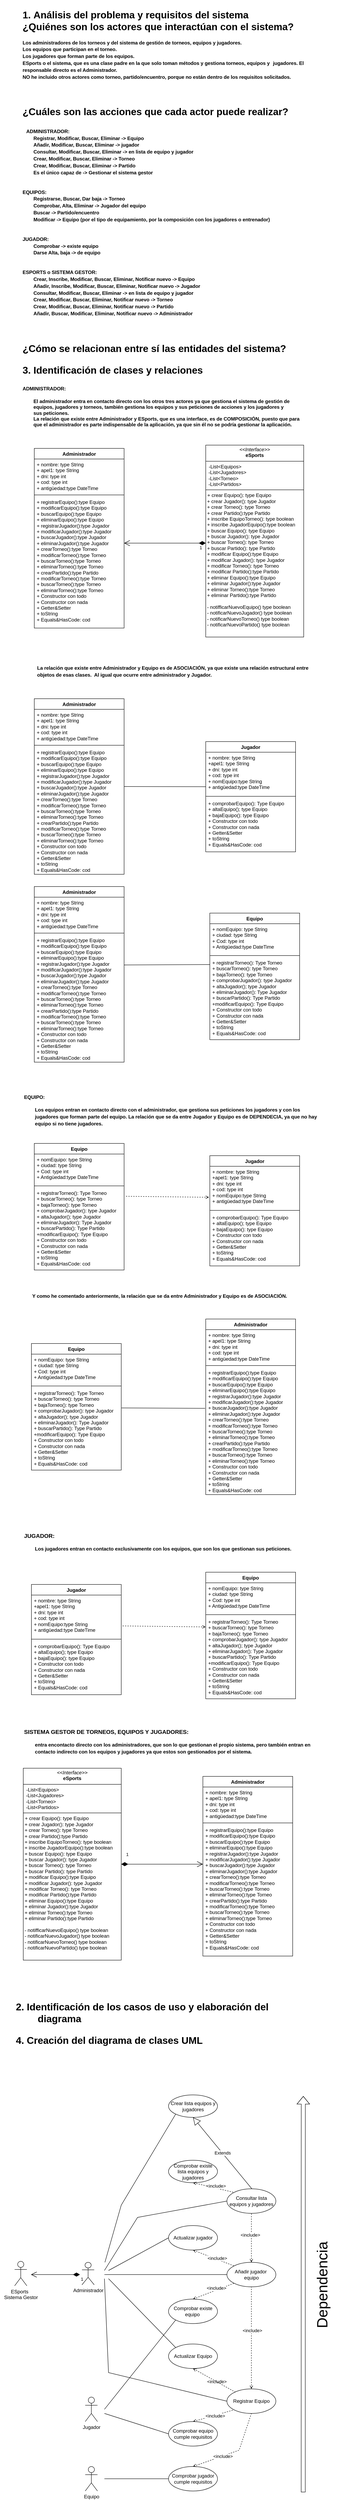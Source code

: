 <mxfile version="25.0.2">
  <diagram name="Página-1" id="2AGmJtQM-A3Tes5flSVK">
    <mxGraphModel dx="2514" dy="3322" grid="1" gridSize="10" guides="1" tooltips="1" connect="1" arrows="1" fold="1" page="1" pageScale="1" pageWidth="827" pageHeight="1169" math="0" shadow="0">
      <root>
        <mxCell id="0" />
        <mxCell id="1" parent="0" />
        <mxCell id="v0JSW52jI6C11VRUSj4h-1" value="Consultar lista equipos y jugadores" style="ellipse;whiteSpace=wrap;html=1;" parent="1" vertex="1">
          <mxGeometry x="-271.18" y="3070" width="120" height="60" as="geometry" />
        </mxCell>
        <mxCell id="v0JSW52jI6C11VRUSj4h-2" value="Añadir jugador&amp;nbsp; equipo" style="ellipse;whiteSpace=wrap;html=1;" parent="1" vertex="1">
          <mxGeometry x="-271.18" y="3250" width="120" height="60" as="geometry" />
        </mxCell>
        <mxCell id="v0JSW52jI6C11VRUSj4h-3" value="Registrar Equipo" style="ellipse;whiteSpace=wrap;html=1;" parent="1" vertex="1">
          <mxGeometry x="-271.18" y="3560" width="120" height="60" as="geometry" />
        </mxCell>
        <mxCell id="v0JSW52jI6C11VRUSj4h-4" value="Administrador" style="shape=umlActor;verticalLabelPosition=bottom;verticalAlign=top;html=1;outlineConnect=0;" parent="1" vertex="1">
          <mxGeometry x="-626.18" y="3250" width="30" height="55" as="geometry" />
        </mxCell>
        <mxCell id="v0JSW52jI6C11VRUSj4h-5" value="" style="endArrow=none;html=1;rounded=0;entryX=0;entryY=0.5;entryDx=0;entryDy=0;startArrow=none;startFill=0;endFill=0;" parent="1" target="v0JSW52jI6C11VRUSj4h-1" edge="1">
          <mxGeometry width="50" height="50" relative="1" as="geometry">
            <mxPoint x="-571.18" y="3270" as="sourcePoint" />
            <mxPoint x="-251.18" y="3230" as="targetPoint" />
            <Array as="points">
              <mxPoint x="-490" y="3140" />
            </Array>
          </mxGeometry>
        </mxCell>
        <mxCell id="v0JSW52jI6C11VRUSj4h-6" value="" style="endArrow=none;html=1;rounded=0;entryX=0;entryY=0.5;entryDx=0;entryDy=0;endFill=0;" parent="1" target="v0JSW52jI6C11VRUSj4h-2" edge="1">
          <mxGeometry width="50" height="50" relative="1" as="geometry">
            <mxPoint x="-571.18" y="3280" as="sourcePoint" />
            <mxPoint x="-251.18" y="3230" as="targetPoint" />
          </mxGeometry>
        </mxCell>
        <mxCell id="v0JSW52jI6C11VRUSj4h-7" value="" style="endArrow=none;html=1;rounded=0;entryX=0;entryY=0.5;entryDx=0;entryDy=0;endFill=0;" parent="1" target="v0JSW52jI6C11VRUSj4h-3" edge="1">
          <mxGeometry width="50" height="50" relative="1" as="geometry">
            <mxPoint x="-571.18" y="3290" as="sourcePoint" />
            <mxPoint x="-343.18" y="3390" as="targetPoint" />
            <Array as="points">
              <mxPoint x="-561.18" y="3520" />
            </Array>
          </mxGeometry>
        </mxCell>
        <mxCell id="v0JSW52jI6C11VRUSj4h-8" value="" style="shape=flexArrow;endArrow=classic;html=1;rounded=0;" parent="1" edge="1">
          <mxGeometry width="50" height="50" relative="1" as="geometry">
            <mxPoint x="-84.18" y="3813" as="sourcePoint" />
            <mxPoint x="-84" y="2843" as="targetPoint" />
            <Array as="points">
              <mxPoint x="-84.18" y="3113" />
            </Array>
          </mxGeometry>
        </mxCell>
        <mxCell id="v0JSW52jI6C11VRUSj4h-9" value="&lt;font style=&quot;font-size: 36px;&quot;&gt;Dependencia&lt;/font&gt;" style="text;html=1;align=center;verticalAlign=middle;whiteSpace=wrap;rounded=0;rotation=-90;" parent="1" vertex="1">
          <mxGeometry x="-83" y="3290" width="90" height="30" as="geometry" />
        </mxCell>
        <mxCell id="v0JSW52jI6C11VRUSj4h-10" value="" style="endArrow=none;dashed=1;html=1;rounded=0;entryX=0.5;entryY=1;entryDx=0;entryDy=0;exitX=0.5;exitY=0;exitDx=0;exitDy=0;startArrow=open;startFill=0;" parent="1" source="v0JSW52jI6C11VRUSj4h-2" target="v0JSW52jI6C11VRUSj4h-1" edge="1">
          <mxGeometry width="50" height="50" relative="1" as="geometry">
            <mxPoint x="-351.18" y="3310" as="sourcePoint" />
            <mxPoint x="-301.18" y="3260" as="targetPoint" />
          </mxGeometry>
        </mxCell>
        <mxCell id="v0JSW52jI6C11VRUSj4h-11" value="" style="endArrow=none;dashed=1;html=1;rounded=0;entryX=0.5;entryY=1;entryDx=0;entryDy=0;startArrow=open;startFill=0;" parent="1" source="v0JSW52jI6C11VRUSj4h-3" target="v0JSW52jI6C11VRUSj4h-2" edge="1">
          <mxGeometry width="50" height="50" relative="1" as="geometry">
            <mxPoint x="-351.18" y="3310" as="sourcePoint" />
            <mxPoint x="-301.18" y="3260" as="targetPoint" />
            <Array as="points">
              <mxPoint x="-211.18" y="3450" />
            </Array>
          </mxGeometry>
        </mxCell>
        <mxCell id="v0JSW52jI6C11VRUSj4h-106" value="&amp;lt;include&amp;gt;" style="edgeLabel;html=1;align=center;verticalAlign=middle;resizable=0;points=[];" parent="v0JSW52jI6C11VRUSj4h-11" vertex="1" connectable="0">
          <mxGeometry x="0.152" y="-2" relative="1" as="geometry">
            <mxPoint y="1" as="offset" />
          </mxGeometry>
        </mxCell>
        <mxCell id="v0JSW52jI6C11VRUSj4h-71" value="Comprobar existe equipo&amp;nbsp;" style="ellipse;whiteSpace=wrap;html=1;" parent="1" vertex="1">
          <mxGeometry x="-414.18" y="3340" width="120" height="60" as="geometry" />
        </mxCell>
        <mxCell id="v0JSW52jI6C11VRUSj4h-74" value="Equipo" style="shape=umlActor;verticalLabelPosition=bottom;verticalAlign=top;html=1;" parent="1" vertex="1">
          <mxGeometry x="-618.18" y="3750" width="30" height="60" as="geometry" />
        </mxCell>
        <mxCell id="v0JSW52jI6C11VRUSj4h-76" value="" style="endArrow=none;dashed=1;html=1;rounded=0;entryX=0;entryY=1;entryDx=0;entryDy=0;startArrow=open;startFill=0;exitX=0.5;exitY=0;exitDx=0;exitDy=0;" parent="1" source="v0JSW52jI6C11VRUSj4h-71" target="v0JSW52jI6C11VRUSj4h-2" edge="1">
          <mxGeometry width="50" height="50" relative="1" as="geometry">
            <mxPoint x="-121.18" y="2900" as="sourcePoint" />
            <mxPoint x="-241.18" y="2900" as="targetPoint" />
          </mxGeometry>
        </mxCell>
        <mxCell id="v0JSW52jI6C11VRUSj4h-77" value="Comprobar existe lista equipos y jugadores" style="ellipse;whiteSpace=wrap;html=1;" parent="1" vertex="1">
          <mxGeometry x="-414.18" y="3000" width="120" height="55" as="geometry" />
        </mxCell>
        <mxCell id="v0JSW52jI6C11VRUSj4h-78" value="" style="endArrow=none;dashed=1;html=1;rounded=0;entryX=0;entryY=0;entryDx=0;entryDy=0;startArrow=open;startFill=0;exitX=0.5;exitY=1;exitDx=0;exitDy=0;" parent="1" source="v0JSW52jI6C11VRUSj4h-77" target="v0JSW52jI6C11VRUSj4h-1" edge="1">
          <mxGeometry width="50" height="50" relative="1" as="geometry">
            <mxPoint x="-41.18" y="3290" as="sourcePoint" />
            <mxPoint x="-211.18" y="3290" as="targetPoint" />
            <Array as="points" />
          </mxGeometry>
        </mxCell>
        <mxCell id="v0JSW52jI6C11VRUSj4h-79" value="" style="endArrow=none;dashed=1;html=1;rounded=0;startArrow=open;startFill=0;fontStyle=1;exitX=0.5;exitY=0;exitDx=0;exitDy=0;entryX=0;entryY=1;entryDx=0;entryDy=0;" parent="1" source="v0JSW52jI6C11VRUSj4h-80" target="v0JSW52jI6C11VRUSj4h-3" edge="1">
          <mxGeometry width="50" height="50" relative="1" as="geometry">
            <mxPoint x="-51.18" y="3575" as="sourcePoint" />
            <mxPoint x="-291.18" y="3640" as="targetPoint" />
          </mxGeometry>
        </mxCell>
        <mxCell id="v0JSW52jI6C11VRUSj4h-80" value="Comprobar equipo cumple requisitos" style="ellipse;whiteSpace=wrap;html=1;" parent="1" vertex="1">
          <mxGeometry x="-414.18" y="3640" width="120" height="60" as="geometry" />
        </mxCell>
        <mxCell id="v0JSW52jI6C11VRUSj4h-84" value="Jugador" style="shape=umlActor;verticalLabelPosition=bottom;verticalAlign=top;html=1;outlineConnect=0;" parent="1" vertex="1">
          <mxGeometry x="-618.18" y="3580" width="30" height="60" as="geometry" />
        </mxCell>
        <mxCell id="v0JSW52jI6C11VRUSj4h-89" value="" style="endArrow=none;html=1;rounded=0;entryX=0;entryY=0.5;entryDx=0;entryDy=0;" parent="1" target="v0JSW52jI6C11VRUSj4h-80" edge="1">
          <mxGeometry width="50" height="50" relative="1" as="geometry">
            <mxPoint x="-571.18" y="3620" as="sourcePoint" />
            <mxPoint x="-451.18" y="3710" as="targetPoint" />
          </mxGeometry>
        </mxCell>
        <mxCell id="v0JSW52jI6C11VRUSj4h-91" value="" style="endArrow=none;html=1;rounded=0;entryX=0;entryY=1;entryDx=0;entryDy=0;" parent="1" target="v0JSW52jI6C11VRUSj4h-71" edge="1">
          <mxGeometry width="50" height="50" relative="1" as="geometry">
            <mxPoint x="-571.18" y="3610" as="sourcePoint" />
            <mxPoint x="78.82" y="3460" as="targetPoint" />
          </mxGeometry>
        </mxCell>
        <mxCell id="v0JSW52jI6C11VRUSj4h-95" value="Actualizar Equipo" style="ellipse;whiteSpace=wrap;html=1;" parent="1" vertex="1">
          <mxGeometry x="-414.18" y="3450" width="120" height="60" as="geometry" />
        </mxCell>
        <mxCell id="v0JSW52jI6C11VRUSj4h-97" value="" style="endArrow=none;html=1;rounded=0;entryX=0;entryY=0;entryDx=0;entryDy=0;endFill=0;" parent="1" target="v0JSW52jI6C11VRUSj4h-95" edge="1">
          <mxGeometry width="50" height="50" relative="1" as="geometry">
            <mxPoint x="-561.18" y="3290" as="sourcePoint" />
            <mxPoint x="-331.18" y="3290" as="targetPoint" />
          </mxGeometry>
        </mxCell>
        <mxCell id="v0JSW52jI6C11VRUSj4h-98" value="Actualizar jugador" style="ellipse;whiteSpace=wrap;html=1;" parent="1" vertex="1">
          <mxGeometry x="-414.18" y="3160" width="120" height="60" as="geometry" />
        </mxCell>
        <mxCell id="v0JSW52jI6C11VRUSj4h-99" value="" style="endArrow=none;html=1;rounded=0;entryX=0;entryY=0.5;entryDx=0;entryDy=0;endFill=0;" parent="1" target="v0JSW52jI6C11VRUSj4h-98" edge="1">
          <mxGeometry width="50" height="50" relative="1" as="geometry">
            <mxPoint x="-561.18" y="3270" as="sourcePoint" />
            <mxPoint x="-441.18" y="3390" as="targetPoint" />
          </mxGeometry>
        </mxCell>
        <mxCell id="v0JSW52jI6C11VRUSj4h-101" value="Comprobar jugador cumple requisitos" style="ellipse;whiteSpace=wrap;html=1;" parent="1" vertex="1">
          <mxGeometry x="-414.18" y="3750" width="120" height="60" as="geometry" />
        </mxCell>
        <mxCell id="v0JSW52jI6C11VRUSj4h-102" value="" style="endArrow=none;dashed=1;html=1;rounded=0;startArrow=open;startFill=0;fontStyle=1;exitX=0.5;exitY=0;exitDx=0;exitDy=0;entryX=0.5;entryY=1;entryDx=0;entryDy=0;" parent="1" source="v0JSW52jI6C11VRUSj4h-101" target="v0JSW52jI6C11VRUSj4h-3" edge="1">
          <mxGeometry width="50" height="50" relative="1" as="geometry">
            <mxPoint x="-131.18" y="3685" as="sourcePoint" />
            <mxPoint x="-291.18" y="3640" as="targetPoint" />
            <Array as="points">
              <mxPoint x="-241.18" y="3710" />
            </Array>
          </mxGeometry>
        </mxCell>
        <mxCell id="v0JSW52jI6C11VRUSj4h-103" value="" style="endArrow=none;html=1;rounded=0;entryX=0;entryY=0.5;entryDx=0;entryDy=0;" parent="1" target="v0JSW52jI6C11VRUSj4h-101" edge="1">
          <mxGeometry width="50" height="50" relative="1" as="geometry">
            <mxPoint x="-571.18" y="3780" as="sourcePoint" />
            <mxPoint x="18.82" y="3255" as="targetPoint" />
          </mxGeometry>
        </mxCell>
        <mxCell id="v0JSW52jI6C11VRUSj4h-107" value="ESports&amp;nbsp;&amp;nbsp;&lt;div&gt;Sistema Gestor&lt;/div&gt;" style="shape=umlActor;verticalLabelPosition=bottom;verticalAlign=top;html=1;outlineConnect=0;" parent="1" vertex="1">
          <mxGeometry x="-791.18" y="3247.5" width="30" height="60" as="geometry" />
        </mxCell>
        <mxCell id="v0JSW52jI6C11VRUSj4h-114" value="1" style="endArrow=open;html=1;endSize=12;startArrow=diamondThin;startSize=14;startFill=1;edgeStyle=orthogonalEdgeStyle;align=left;verticalAlign=bottom;rounded=0;" parent="1" edge="1">
          <mxGeometry x="-1" y="20" relative="1" as="geometry">
            <mxPoint x="-631.18" y="3280" as="sourcePoint" />
            <mxPoint x="-751.18" y="3280" as="targetPoint" />
            <mxPoint as="offset" />
          </mxGeometry>
        </mxCell>
        <mxCell id="v0JSW52jI6C11VRUSj4h-171" value="&lt;p style=&quot;margin:0px;margin-top:4px;text-align:center;&quot;&gt;&lt;i&gt;&amp;lt;&amp;lt;Interface&amp;gt;&amp;gt;&lt;/i&gt;&lt;br&gt;&lt;b&gt;eSports&lt;/b&gt;&lt;/p&gt;&lt;hr size=&quot;1&quot; style=&quot;border-style:solid;&quot;&gt;&lt;p style=&quot;margin:0px;margin-left:4px;&quot;&gt;&amp;nbsp;-List&amp;lt;Equipos&amp;gt;&lt;/p&gt;&lt;div&gt;&amp;nbsp; -List&amp;lt;Jugadores&amp;gt;&lt;/div&gt;&lt;div&gt;&amp;nbsp; -List&amp;lt;Torneo&amp;gt;&lt;/div&gt;&lt;div&gt;&amp;nbsp; -List&amp;lt;Partidos&amp;gt;&lt;/div&gt;&lt;hr size=&quot;1&quot; style=&quot;border-style:solid;&quot;&gt;&lt;p style=&quot;margin:0px;margin-left:4px;&quot;&gt;+ crear Equipo(): type Equipo&lt;/p&gt;&lt;div&gt;&amp;nbsp;+ crear Jugador(): type Jugador&lt;/div&gt;&lt;div&gt;&amp;nbsp;+ crear Torneo(): type Torneo&lt;/div&gt;&lt;div&gt;&amp;nbsp;+ crear Partido():type Partido&lt;/div&gt;&lt;div&gt;&amp;nbsp;+ inscribe EquipoTorneo(): type boolean&lt;/div&gt;&lt;div&gt;&amp;nbsp;+ inscribe JugadorEquipo():type boolean&lt;/div&gt;&lt;div&gt;&amp;nbsp;+ buscar Equipo(): type Equipo&lt;/div&gt;&lt;div&gt;&amp;nbsp;+ buscar Jugador(): type Jugador&lt;/div&gt;&lt;div&gt;&amp;nbsp;+ buscar Torneo(): type Torneo&lt;/div&gt;&lt;div&gt;&amp;nbsp;+ buscar Partido(): type Partido&lt;/div&gt;&lt;div&gt;&amp;nbsp;+ modificar Equipo():type Equipo&lt;/div&gt;&lt;div&gt;&amp;nbsp;+ modificar Jugador(): type Jugador&lt;/div&gt;&lt;div&gt;&amp;nbsp;+ modificar Torneo(): type Torneo&lt;/div&gt;&lt;div&gt;&amp;nbsp;+ modificar Partido():type Partido&lt;/div&gt;&lt;div&gt;&amp;nbsp;+ eliminar Equipo():type Equipo&lt;/div&gt;&lt;div&gt;&amp;nbsp;+ eliminar Jugador():type Jugador&lt;br&gt;&lt;/div&gt;&lt;div&gt;&amp;nbsp;+ eliminar Torneo():type Torneo&lt;br&gt;&lt;/div&gt;&lt;div&gt;&amp;nbsp;+ eliminar Partido():type Partido&lt;br&gt;&lt;/div&gt;&lt;div&gt;&lt;br&gt;&lt;/div&gt;&lt;div&gt;&lt;span style=&quot;background-color: initial;&quot;&gt;&amp;nbsp;- notifficarNuevoEquipo() type boolean&lt;/span&gt;&lt;br&gt;&lt;/div&gt;&lt;div&gt;&amp;nbsp;- notificarNuevoJugador() type boolean&lt;br&gt;&lt;/div&gt;&lt;div&gt;&amp;nbsp;- notificarNuevoTorneo() type boolean&lt;br&gt;&lt;/div&gt;&lt;div&gt;&amp;nbsp;- notificarNuevoPartido() type boolean&lt;br&gt;&lt;/div&gt;&lt;div&gt;&amp;nbsp;&lt;/div&gt;&lt;div&gt;&lt;br&gt;&lt;/div&gt;" style="verticalAlign=top;align=left;overflow=fill;html=1;whiteSpace=wrap;" parent="1" vertex="1">
          <mxGeometry x="-323" y="-1200" width="240" height="470" as="geometry" />
        </mxCell>
        <mxCell id="v0JSW52jI6C11VRUSj4h-173" value="" style="endArrow=none;dashed=1;html=1;rounded=0;entryX=1.013;entryY=0.106;entryDx=0;entryDy=0;startArrow=open;startFill=0;fontStyle=1;exitX=-0.01;exitY=0.73;exitDx=0;exitDy=0;exitPerimeter=0;entryPerimeter=0;" parent="1" source="v0JSW52jI6C11VRUSj4h-211" target="v0JSW52jI6C11VRUSj4h-208" edge="1">
          <mxGeometry width="50" height="50" relative="1" as="geometry">
            <mxPoint x="-430" y="954" as="sourcePoint" />
            <mxPoint x="-520" y="994" as="targetPoint" />
          </mxGeometry>
        </mxCell>
        <mxCell id="v0JSW52jI6C11VRUSj4h-178" value="Administrador" style="swimlane;fontStyle=1;align=center;verticalAlign=top;childLayout=stackLayout;horizontal=1;startSize=26;horizontalStack=0;resizeParent=1;resizeParentMax=0;resizeLast=0;collapsible=1;marginBottom=0;whiteSpace=wrap;html=1;" parent="1" vertex="1">
          <mxGeometry x="-743" y="-579" width="220" height="430" as="geometry" />
        </mxCell>
        <mxCell id="v0JSW52jI6C11VRUSj4h-179" value="+ nombre: type String&lt;div&gt;&lt;div&gt;+ apel1: type String&lt;br&gt;&lt;/div&gt;&lt;/div&gt;&lt;div&gt;&lt;span style=&quot;background-color: initial;&quot;&gt;+ dni: type int&lt;/span&gt;&lt;br&gt;&lt;/div&gt;&lt;div&gt;&lt;div&gt;&lt;span style=&quot;background-color: initial;&quot;&gt;+ cod: type int&lt;/span&gt;&lt;br&gt;&lt;/div&gt;&lt;div&gt;&lt;span style=&quot;background-color: initial;&quot;&gt;+ antigüedad:type DateTime&lt;/span&gt;&lt;br&gt;&lt;/div&gt;&lt;/div&gt;" style="text;strokeColor=none;fillColor=none;align=left;verticalAlign=top;spacingLeft=4;spacingRight=4;overflow=hidden;rotatable=0;points=[[0,0.5],[1,0.5]];portConstraint=eastwest;whiteSpace=wrap;html=1;" parent="v0JSW52jI6C11VRUSj4h-178" vertex="1">
          <mxGeometry y="26" width="220" height="84" as="geometry" />
        </mxCell>
        <mxCell id="v0JSW52jI6C11VRUSj4h-180" value="" style="line;strokeWidth=1;fillColor=none;align=left;verticalAlign=middle;spacingTop=-1;spacingLeft=3;spacingRight=3;rotatable=0;labelPosition=right;points=[];portConstraint=eastwest;strokeColor=inherit;" parent="v0JSW52jI6C11VRUSj4h-178" vertex="1">
          <mxGeometry y="110" width="220" height="8" as="geometry" />
        </mxCell>
        <mxCell id="v0JSW52jI6C11VRUSj4h-181" value="+ registrarEquipo():type Equipo&lt;div&gt;&lt;span style=&quot;background-color: initial;&quot;&gt;+ modificarEquipo():type Equipo&lt;/span&gt;&lt;br&gt;&lt;/div&gt;&lt;div&gt;&lt;span style=&quot;background-color: initial;&quot;&gt;+ buscarEquipo():type Equipo&lt;/span&gt;&lt;br&gt;&lt;/div&gt;&lt;div&gt;&lt;span style=&quot;background-color: initial;&quot;&gt;+ eliminarEquipo():type Equipo&lt;/span&gt;&lt;/div&gt;&lt;div&gt;+ registrarJugador():type Jugador&lt;div&gt;&lt;span style=&quot;background-color: initial;&quot;&gt;+ modificarJugador():type&amp;nbsp;&lt;/span&gt;&lt;span style=&quot;background-color: initial;&quot;&gt;Jugador&lt;/span&gt;&lt;br&gt;&lt;/div&gt;&lt;div&gt;&lt;span style=&quot;background-color: initial;&quot;&gt;+ buscarJugador():type&amp;nbsp;&lt;/span&gt;&lt;span style=&quot;background-color: initial;&quot;&gt;Jugador&lt;/span&gt;&lt;br&gt;&lt;/div&gt;&lt;div&gt;&lt;span style=&quot;background-color: initial;&quot;&gt;+ eliminarJugador():type&amp;nbsp;&lt;/span&gt;&lt;span style=&quot;background-color: initial;&quot;&gt;Jugador&lt;/span&gt;&lt;br&gt;&lt;/div&gt;&lt;div&gt;+ crearTorneo():type Torneo&lt;div&gt;&lt;span style=&quot;background-color: initial;&quot;&gt;+ modificarTorneo():type&amp;nbsp;&lt;/span&gt;&lt;span style=&quot;background-color: initial;&quot;&gt;Torneo&lt;/span&gt;&lt;br&gt;&lt;/div&gt;&lt;div&gt;&lt;span style=&quot;background-color: initial;&quot;&gt;+ buscarTorneo():type&amp;nbsp;&lt;/span&gt;&lt;span style=&quot;background-color: initial;&quot;&gt;Torneo&lt;/span&gt;&lt;br&gt;&lt;/div&gt;&lt;div&gt;&lt;span style=&quot;background-color: initial;&quot;&gt;+ eliminarTorneo():type&amp;nbsp;&lt;/span&gt;&lt;span style=&quot;background-color: initial;&quot;&gt;Torneo&lt;/span&gt;&lt;br&gt;&lt;/div&gt;&lt;div&gt;&lt;span style=&quot;background-color: initial;&quot;&gt;+ crearPartido():type Partido&lt;/span&gt;&lt;/div&gt;&lt;/div&gt;&lt;/div&gt;&lt;div&gt;&lt;div&gt;&lt;span style=&quot;background-color: initial;&quot;&gt;+ modificarTorneo():type&amp;nbsp;&lt;/span&gt;&lt;span style=&quot;background-color: initial;&quot;&gt;Torneo&lt;/span&gt;&lt;br&gt;&lt;/div&gt;&lt;div&gt;&lt;span style=&quot;background-color: initial;&quot;&gt;+ buscarTorneo():type&amp;nbsp;&lt;/span&gt;&lt;span style=&quot;background-color: initial;&quot;&gt;Torneo&lt;/span&gt;&lt;br&gt;&lt;/div&gt;&lt;div&gt;&lt;span style=&quot;background-color: initial;&quot;&gt;+ eliminarTorneo():type&amp;nbsp;&lt;/span&gt;&lt;span style=&quot;background-color: initial;&quot;&gt;Torneo&lt;/span&gt;&lt;/div&gt;&lt;/div&gt;&lt;div&gt;&lt;div&gt;&lt;span style=&quot;background-color: initial;&quot;&gt;+ Constructor con todo&lt;/span&gt;&lt;/div&gt;&lt;div&gt;&lt;span style=&quot;background-color: initial;&quot;&gt;+ Constructor con nada&lt;/span&gt;&lt;/div&gt;&lt;div&gt;&lt;span style=&quot;background-color: initial;&quot;&gt;+ Getter&amp;amp;Setter&lt;/span&gt;&lt;/div&gt;&lt;div&gt;+ toString&lt;/div&gt;&lt;div&gt;+ Equals&amp;amp;HasCode: cod&lt;/div&gt;&lt;/div&gt;" style="text;strokeColor=none;fillColor=none;align=left;verticalAlign=top;spacingLeft=4;spacingRight=4;overflow=hidden;rotatable=0;points=[[0,0.5],[1,0.5]];portConstraint=eastwest;whiteSpace=wrap;html=1;" parent="v0JSW52jI6C11VRUSj4h-178" vertex="1">
          <mxGeometry y="118" width="220" height="312" as="geometry" />
        </mxCell>
        <mxCell id="v0JSW52jI6C11VRUSj4h-182" value="Administrador" style="swimlane;fontStyle=1;align=center;verticalAlign=top;childLayout=stackLayout;horizontal=1;startSize=26;horizontalStack=0;resizeParent=1;resizeParentMax=0;resizeLast=0;collapsible=1;marginBottom=0;whiteSpace=wrap;html=1;" parent="1" vertex="1">
          <mxGeometry x="-743" y="-1192" width="220" height="440" as="geometry" />
        </mxCell>
        <mxCell id="v0JSW52jI6C11VRUSj4h-183" value="+ nombre: type String&lt;div&gt;&lt;div&gt;+ apel1: type String&lt;br&gt;&lt;/div&gt;&lt;/div&gt;&lt;div&gt;&lt;span style=&quot;background-color: initial;&quot;&gt;+ dni: type int&lt;/span&gt;&lt;br&gt;&lt;/div&gt;&lt;div&gt;&lt;div&gt;&lt;span style=&quot;background-color: initial;&quot;&gt;+ cod: type int&lt;/span&gt;&lt;br&gt;&lt;/div&gt;&lt;div&gt;&lt;span style=&quot;background-color: initial;&quot;&gt;+ antigüedad:type DateTime&lt;/span&gt;&lt;br&gt;&lt;/div&gt;&lt;/div&gt;" style="text;strokeColor=none;fillColor=none;align=left;verticalAlign=top;spacingLeft=4;spacingRight=4;overflow=hidden;rotatable=0;points=[[0,0.5],[1,0.5]];portConstraint=eastwest;whiteSpace=wrap;html=1;" parent="v0JSW52jI6C11VRUSj4h-182" vertex="1">
          <mxGeometry y="26" width="220" height="84" as="geometry" />
        </mxCell>
        <mxCell id="v0JSW52jI6C11VRUSj4h-184" value="" style="line;strokeWidth=1;fillColor=none;align=left;verticalAlign=middle;spacingTop=-1;spacingLeft=3;spacingRight=3;rotatable=0;labelPosition=right;points=[];portConstraint=eastwest;strokeColor=inherit;" parent="v0JSW52jI6C11VRUSj4h-182" vertex="1">
          <mxGeometry y="110" width="220" height="8" as="geometry" />
        </mxCell>
        <mxCell id="v0JSW52jI6C11VRUSj4h-185" value="+ registrarEquipo():type Equipo&lt;div&gt;&lt;span style=&quot;background-color: initial;&quot;&gt;+ modificarEquipo():type Equipo&lt;/span&gt;&lt;br&gt;&lt;/div&gt;&lt;div&gt;&lt;span style=&quot;background-color: initial;&quot;&gt;+ buscarEquipo():type Equipo&lt;/span&gt;&lt;br&gt;&lt;/div&gt;&lt;div&gt;&lt;span style=&quot;background-color: initial;&quot;&gt;+ eliminarEquipo():type Equipo&lt;/span&gt;&lt;/div&gt;&lt;div&gt;+ registrarJugador():type Jugador&lt;div&gt;&lt;span style=&quot;background-color: initial;&quot;&gt;+ modificarJugador():type&amp;nbsp;&lt;/span&gt;&lt;span style=&quot;background-color: initial;&quot;&gt;Jugador&lt;/span&gt;&lt;br&gt;&lt;/div&gt;&lt;div&gt;&lt;span style=&quot;background-color: initial;&quot;&gt;+ buscarJugador():type&amp;nbsp;&lt;/span&gt;&lt;span style=&quot;background-color: initial;&quot;&gt;Jugador&lt;/span&gt;&lt;br&gt;&lt;/div&gt;&lt;div&gt;&lt;span style=&quot;background-color: initial;&quot;&gt;+ eliminarJugador():type&amp;nbsp;&lt;/span&gt;&lt;span style=&quot;background-color: initial;&quot;&gt;Jugador&lt;/span&gt;&lt;br&gt;&lt;/div&gt;&lt;div&gt;+ crearTorneo():type Torneo&lt;div&gt;&lt;span style=&quot;background-color: initial;&quot;&gt;+ modificarTorneo():type&amp;nbsp;&lt;/span&gt;&lt;span style=&quot;background-color: initial;&quot;&gt;Torneo&lt;/span&gt;&lt;br&gt;&lt;/div&gt;&lt;div&gt;&lt;span style=&quot;background-color: initial;&quot;&gt;+ buscarTorneo():type&amp;nbsp;&lt;/span&gt;&lt;span style=&quot;background-color: initial;&quot;&gt;Torneo&lt;/span&gt;&lt;br&gt;&lt;/div&gt;&lt;div&gt;&lt;span style=&quot;background-color: initial;&quot;&gt;+ eliminarTorneo():type&amp;nbsp;&lt;/span&gt;&lt;span style=&quot;background-color: initial;&quot;&gt;Torneo&lt;/span&gt;&lt;br&gt;&lt;/div&gt;&lt;div&gt;&lt;span style=&quot;background-color: initial;&quot;&gt;+ crearPartido():type Partido&lt;/span&gt;&lt;/div&gt;&lt;/div&gt;&lt;/div&gt;&lt;div&gt;&lt;div&gt;&lt;span style=&quot;background-color: initial;&quot;&gt;+ modificarTorneo():type&amp;nbsp;&lt;/span&gt;&lt;span style=&quot;background-color: initial;&quot;&gt;Torneo&lt;/span&gt;&lt;br&gt;&lt;/div&gt;&lt;div&gt;&lt;span style=&quot;background-color: initial;&quot;&gt;+ buscarTorneo():type&amp;nbsp;&lt;/span&gt;&lt;span style=&quot;background-color: initial;&quot;&gt;Torneo&lt;/span&gt;&lt;br&gt;&lt;/div&gt;&lt;div&gt;&lt;span style=&quot;background-color: initial;&quot;&gt;+ eliminarTorneo():type&amp;nbsp;&lt;/span&gt;&lt;span style=&quot;background-color: initial;&quot;&gt;Torneo&lt;/span&gt;&lt;/div&gt;&lt;/div&gt;&lt;div&gt;&lt;span style=&quot;background-color: initial;&quot;&gt;+ Constructor con todo&lt;/span&gt;&lt;/div&gt;&lt;div&gt;&lt;span style=&quot;background-color: initial;&quot;&gt;+ Constructor con nada&lt;/span&gt;&lt;/div&gt;&lt;div&gt;&lt;span style=&quot;background-color: initial;&quot;&gt;+ Getter&amp;amp;Setter&lt;/span&gt;&lt;/div&gt;&lt;div&gt;+ toString&lt;/div&gt;&lt;div&gt;+ Equals&amp;amp;HasCode: cod&lt;/div&gt;" style="text;strokeColor=none;fillColor=none;align=left;verticalAlign=top;spacingLeft=4;spacingRight=4;overflow=hidden;rotatable=0;points=[[0,0.5],[1,0.5]];portConstraint=eastwest;whiteSpace=wrap;html=1;" parent="v0JSW52jI6C11VRUSj4h-182" vertex="1">
          <mxGeometry y="118" width="220" height="322" as="geometry" />
        </mxCell>
        <mxCell id="v0JSW52jI6C11VRUSj4h-190" value="Jugador" style="swimlane;fontStyle=1;align=center;verticalAlign=top;childLayout=stackLayout;horizontal=1;startSize=26;horizontalStack=0;resizeParent=1;resizeParentMax=0;resizeLast=0;collapsible=1;marginBottom=0;whiteSpace=wrap;html=1;" parent="1" vertex="1">
          <mxGeometry x="-323" y="-474" width="220" height="270" as="geometry" />
        </mxCell>
        <mxCell id="v0JSW52jI6C11VRUSj4h-191" value="&lt;div&gt;+ nombre: type String&lt;/div&gt;&lt;div&gt;+apel1: type String&lt;/div&gt;+ dni: type int&lt;div&gt;&lt;span style=&quot;background-color: initial;&quot;&gt;+ cod: type int&lt;/span&gt;&lt;br&gt;&lt;/div&gt;&lt;div&gt;&lt;span style=&quot;background-color: initial;&quot;&gt;+ nomEquipo:type String&lt;/span&gt;&lt;br&gt;&lt;/div&gt;&lt;div&gt;&lt;span style=&quot;background-color: initial;&quot;&gt;+ a&lt;/span&gt;&lt;span style=&quot;background-color: initial;&quot;&gt;ntigüedad:type DateTime&lt;/span&gt;&lt;br&gt;&lt;/div&gt;" style="text;strokeColor=none;fillColor=none;align=left;verticalAlign=top;spacingLeft=4;spacingRight=4;overflow=hidden;rotatable=0;points=[[0,0.5],[1,0.5]];portConstraint=eastwest;whiteSpace=wrap;html=1;" parent="v0JSW52jI6C11VRUSj4h-190" vertex="1">
          <mxGeometry y="26" width="220" height="104" as="geometry" />
        </mxCell>
        <mxCell id="v0JSW52jI6C11VRUSj4h-192" value="" style="line;strokeWidth=1;fillColor=none;align=left;verticalAlign=middle;spacingTop=-1;spacingLeft=3;spacingRight=3;rotatable=0;labelPosition=right;points=[];portConstraint=eastwest;strokeColor=inherit;" parent="v0JSW52jI6C11VRUSj4h-190" vertex="1">
          <mxGeometry y="130" width="220" height="8" as="geometry" />
        </mxCell>
        <mxCell id="v0JSW52jI6C11VRUSj4h-193" value="+ comprobarEquipo(): Type Equipo&lt;div&gt;+ altaEquipo(); type Equipo&lt;/div&gt;&lt;div&gt;+ bajaEquipo(): type Equipo&lt;/div&gt;&lt;div&gt;&lt;div&gt;&lt;span style=&quot;background-color: initial;&quot;&gt;+ Constructor con todo&lt;/span&gt;&lt;/div&gt;&lt;div&gt;&lt;span style=&quot;background-color: initial;&quot;&gt;+ Constructor con nada&lt;/span&gt;&lt;/div&gt;&lt;div&gt;&lt;span style=&quot;background-color: initial;&quot;&gt;+ Getter&amp;amp;Setter&lt;/span&gt;&lt;/div&gt;&lt;div&gt;+ toString&lt;/div&gt;&lt;div&gt;+ Equals&amp;amp;HasCode: cod&lt;/div&gt;&lt;/div&gt;" style="text;strokeColor=none;fillColor=none;align=left;verticalAlign=top;spacingLeft=4;spacingRight=4;overflow=hidden;rotatable=0;points=[[0,0.5],[1,0.5]];portConstraint=eastwest;whiteSpace=wrap;html=1;" parent="v0JSW52jI6C11VRUSj4h-190" vertex="1">
          <mxGeometry y="138" width="220" height="132" as="geometry" />
        </mxCell>
        <mxCell id="v0JSW52jI6C11VRUSj4h-194" value="Equipo" style="swimlane;fontStyle=1;align=center;verticalAlign=top;childLayout=stackLayout;horizontal=1;startSize=26;horizontalStack=0;resizeParent=1;resizeParentMax=0;resizeLast=0;collapsible=1;marginBottom=0;whiteSpace=wrap;html=1;" parent="1" vertex="1">
          <mxGeometry x="-313" y="-54" width="220" height="310" as="geometry" />
        </mxCell>
        <mxCell id="v0JSW52jI6C11VRUSj4h-195" value="+ nomEquipo: type String&lt;div&gt;+ ciudad: type String&lt;br&gt;&lt;/div&gt;&lt;div&gt;&lt;div&gt;&lt;span style=&quot;background-color: initial;&quot;&gt;+ Cod: type int&lt;/span&gt;&lt;br&gt;&lt;/div&gt;&lt;div&gt;&lt;span style=&quot;background-color: initial;&quot;&gt;+ Antigüedad:type DateTime&lt;/span&gt;&lt;br&gt;&lt;/div&gt;&lt;/div&gt;" style="text;strokeColor=none;fillColor=none;align=left;verticalAlign=top;spacingLeft=4;spacingRight=4;overflow=hidden;rotatable=0;points=[[0,0.5],[1,0.5]];portConstraint=eastwest;whiteSpace=wrap;html=1;" parent="v0JSW52jI6C11VRUSj4h-194" vertex="1">
          <mxGeometry y="26" width="220" height="74" as="geometry" />
        </mxCell>
        <mxCell id="v0JSW52jI6C11VRUSj4h-196" value="" style="line;strokeWidth=1;fillColor=none;align=left;verticalAlign=middle;spacingTop=-1;spacingLeft=3;spacingRight=3;rotatable=0;labelPosition=right;points=[];portConstraint=eastwest;strokeColor=inherit;" parent="v0JSW52jI6C11VRUSj4h-194" vertex="1">
          <mxGeometry y="100" width="220" height="8" as="geometry" />
        </mxCell>
        <mxCell id="v0JSW52jI6C11VRUSj4h-197" value="+ registrarTorneo(): Type Torneo&lt;div&gt;+ buscarTorneo(): type Torneo&lt;/div&gt;&lt;div&gt;+ bajaTorneo(): type Torneo&lt;br&gt;&lt;div&gt;+ comprobarJugador(): type Jugador&lt;div&gt;+ altaJugador(); type Jugador&lt;/div&gt;&lt;div&gt;+ eliminarJugador(): Type Jugador&lt;/div&gt;&lt;div&gt;+ buscarPartido(): Type Partido&lt;/div&gt;&lt;div&gt;+modificarEquipo(): Type Equipo&lt;/div&gt;&lt;div&gt;&lt;div&gt;&lt;span style=&quot;background-color: initial;&quot;&gt;+ Constructor con todo&lt;/span&gt;&lt;/div&gt;&lt;div&gt;&lt;span style=&quot;background-color: initial;&quot;&gt;+ Constructor con nada&lt;/span&gt;&lt;/div&gt;&lt;div&gt;&lt;span style=&quot;background-color: initial;&quot;&gt;+ Getter&amp;amp;Setter&lt;/span&gt;&lt;/div&gt;&lt;div&gt;+ toString&lt;/div&gt;&lt;div&gt;+ Equals&amp;amp;HasCode: cod&lt;/div&gt;&lt;/div&gt;&lt;div&gt;&lt;br&gt;&lt;/div&gt;&lt;div&gt;&lt;br&gt;&lt;/div&gt;&lt;/div&gt;&lt;/div&gt;" style="text;strokeColor=none;fillColor=none;align=left;verticalAlign=top;spacingLeft=4;spacingRight=4;overflow=hidden;rotatable=0;points=[[0,0.5],[1,0.5]];portConstraint=eastwest;whiteSpace=wrap;html=1;" parent="v0JSW52jI6C11VRUSj4h-194" vertex="1">
          <mxGeometry y="108" width="220" height="202" as="geometry" />
        </mxCell>
        <mxCell id="v0JSW52jI6C11VRUSj4h-198" value="" style="endArrow=none;html=1;rounded=0;exitX=1;exitY=0.311;exitDx=0;exitDy=0;exitPerimeter=0;entryX=0;entryY=0.812;entryDx=0;entryDy=0;entryPerimeter=0;" parent="1" source="v0JSW52jI6C11VRUSj4h-181" target="v0JSW52jI6C11VRUSj4h-191" edge="1">
          <mxGeometry width="50" height="50" relative="1" as="geometry">
            <mxPoint x="-514" y="-1204" as="sourcePoint" />
            <mxPoint x="-303" y="-363" as="targetPoint" />
          </mxGeometry>
        </mxCell>
        <mxCell id="v0JSW52jI6C11VRUSj4h-199" value="Administrador" style="swimlane;fontStyle=1;align=center;verticalAlign=top;childLayout=stackLayout;horizontal=1;startSize=26;horizontalStack=0;resizeParent=1;resizeParentMax=0;resizeLast=0;collapsible=1;marginBottom=0;whiteSpace=wrap;html=1;" parent="1" vertex="1">
          <mxGeometry x="-743" y="-119" width="220" height="430" as="geometry" />
        </mxCell>
        <mxCell id="v0JSW52jI6C11VRUSj4h-200" value="+ nombre: type String&lt;div&gt;&lt;div&gt;+ apel1: type String&lt;br&gt;&lt;/div&gt;&lt;/div&gt;&lt;div&gt;&lt;span style=&quot;background-color: initial;&quot;&gt;+ dni: type int&lt;/span&gt;&lt;br&gt;&lt;/div&gt;&lt;div&gt;&lt;div&gt;&lt;span style=&quot;background-color: initial;&quot;&gt;+ cod: type int&lt;/span&gt;&lt;br&gt;&lt;/div&gt;&lt;div&gt;&lt;span style=&quot;background-color: initial;&quot;&gt;+ antigüedad:type DateTime&lt;/span&gt;&lt;br&gt;&lt;/div&gt;&lt;/div&gt;" style="text;strokeColor=none;fillColor=none;align=left;verticalAlign=top;spacingLeft=4;spacingRight=4;overflow=hidden;rotatable=0;points=[[0,0.5],[1,0.5]];portConstraint=eastwest;whiteSpace=wrap;html=1;" parent="v0JSW52jI6C11VRUSj4h-199" vertex="1">
          <mxGeometry y="26" width="220" height="84" as="geometry" />
        </mxCell>
        <mxCell id="v0JSW52jI6C11VRUSj4h-201" value="" style="line;strokeWidth=1;fillColor=none;align=left;verticalAlign=middle;spacingTop=-1;spacingLeft=3;spacingRight=3;rotatable=0;labelPosition=right;points=[];portConstraint=eastwest;strokeColor=inherit;" parent="v0JSW52jI6C11VRUSj4h-199" vertex="1">
          <mxGeometry y="110" width="220" height="8" as="geometry" />
        </mxCell>
        <mxCell id="v0JSW52jI6C11VRUSj4h-202" value="+ registrarEquipo():type Equipo&lt;div&gt;&lt;span style=&quot;background-color: initial;&quot;&gt;+ modificarEquipo():type Equipo&lt;/span&gt;&lt;br&gt;&lt;/div&gt;&lt;div&gt;&lt;span style=&quot;background-color: initial;&quot;&gt;+ buscarEquipo():type Equipo&lt;/span&gt;&lt;br&gt;&lt;/div&gt;&lt;div&gt;&lt;span style=&quot;background-color: initial;&quot;&gt;+ eliminarEquipo():type Equipo&lt;/span&gt;&lt;/div&gt;&lt;div&gt;+ registrarJugador():type Jugador&lt;div&gt;&lt;span style=&quot;background-color: initial;&quot;&gt;+ modificarJugador():type&amp;nbsp;&lt;/span&gt;&lt;span style=&quot;background-color: initial;&quot;&gt;Jugador&lt;/span&gt;&lt;br&gt;&lt;/div&gt;&lt;div&gt;&lt;span style=&quot;background-color: initial;&quot;&gt;+ buscarJugador():type&amp;nbsp;&lt;/span&gt;&lt;span style=&quot;background-color: initial;&quot;&gt;Jugador&lt;/span&gt;&lt;br&gt;&lt;/div&gt;&lt;div&gt;&lt;span style=&quot;background-color: initial;&quot;&gt;+ eliminarJugador():type&amp;nbsp;&lt;/span&gt;&lt;span style=&quot;background-color: initial;&quot;&gt;Jugador&lt;/span&gt;&lt;br&gt;&lt;/div&gt;&lt;div&gt;+ crearTorneo():type Torneo&lt;div&gt;&lt;span style=&quot;background-color: initial;&quot;&gt;+ modificarTorneo():type&amp;nbsp;&lt;/span&gt;&lt;span style=&quot;background-color: initial;&quot;&gt;Torneo&lt;/span&gt;&lt;br&gt;&lt;/div&gt;&lt;div&gt;&lt;span style=&quot;background-color: initial;&quot;&gt;+ buscarTorneo():type&amp;nbsp;&lt;/span&gt;&lt;span style=&quot;background-color: initial;&quot;&gt;Torneo&lt;/span&gt;&lt;br&gt;&lt;/div&gt;&lt;div&gt;&lt;span style=&quot;background-color: initial;&quot;&gt;+ eliminarTorneo():type&amp;nbsp;&lt;/span&gt;&lt;span style=&quot;background-color: initial;&quot;&gt;Torneo&lt;/span&gt;&lt;br&gt;&lt;/div&gt;&lt;div&gt;&lt;span style=&quot;background-color: initial;&quot;&gt;+ crearPartido():type Partido&lt;/span&gt;&lt;/div&gt;&lt;/div&gt;&lt;/div&gt;&lt;div&gt;&lt;div&gt;&lt;span style=&quot;background-color: initial;&quot;&gt;+ modificarTorneo():type&amp;nbsp;&lt;/span&gt;&lt;span style=&quot;background-color: initial;&quot;&gt;Torneo&lt;/span&gt;&lt;br&gt;&lt;/div&gt;&lt;div&gt;&lt;span style=&quot;background-color: initial;&quot;&gt;+ buscarTorneo():type&amp;nbsp;&lt;/span&gt;&lt;span style=&quot;background-color: initial;&quot;&gt;Torneo&lt;/span&gt;&lt;br&gt;&lt;/div&gt;&lt;div&gt;&lt;span style=&quot;background-color: initial;&quot;&gt;+ eliminarTorneo():type&amp;nbsp;&lt;/span&gt;&lt;span style=&quot;background-color: initial;&quot;&gt;Torneo&lt;/span&gt;&lt;/div&gt;&lt;/div&gt;&lt;div&gt;&lt;div&gt;&lt;span style=&quot;background-color: initial;&quot;&gt;+ Constructor con todo&lt;/span&gt;&lt;/div&gt;&lt;div&gt;&lt;span style=&quot;background-color: initial;&quot;&gt;+ Constructor con nada&lt;/span&gt;&lt;/div&gt;&lt;div&gt;&lt;span style=&quot;background-color: initial;&quot;&gt;+ Getter&amp;amp;Setter&lt;/span&gt;&lt;/div&gt;&lt;div&gt;+ toString&lt;/div&gt;&lt;div&gt;+ Equals&amp;amp;HasCode: cod&lt;/div&gt;&lt;/div&gt;" style="text;strokeColor=none;fillColor=none;align=left;verticalAlign=top;spacingLeft=4;spacingRight=4;overflow=hidden;rotatable=0;points=[[0,0.5],[1,0.5]];portConstraint=eastwest;whiteSpace=wrap;html=1;" parent="v0JSW52jI6C11VRUSj4h-199" vertex="1">
          <mxGeometry y="118" width="220" height="312" as="geometry" />
        </mxCell>
        <mxCell id="v0JSW52jI6C11VRUSj4h-203" value="1" style="endArrow=open;html=1;endSize=12;startArrow=diamondThin;startSize=14;startFill=1;edgeStyle=orthogonalEdgeStyle;align=left;verticalAlign=bottom;rounded=0;" parent="1" edge="1">
          <mxGeometry x="-0.83" y="20" relative="1" as="geometry">
            <mxPoint x="-323" y="-960" as="sourcePoint" />
            <mxPoint x="-523" y="-960" as="targetPoint" />
            <mxPoint as="offset" />
          </mxGeometry>
        </mxCell>
        <mxCell id="v0JSW52jI6C11VRUSj4h-204" value="" style="endArrow=none;html=1;rounded=0;" parent="1" edge="1">
          <mxGeometry width="50" height="50" relative="1" as="geometry">
            <mxPoint x="-523" y="73" as="sourcePoint" />
            <mxPoint x="-313" y="72" as="targetPoint" />
          </mxGeometry>
        </mxCell>
        <mxCell id="v0JSW52jI6C11VRUSj4h-205" value="Equipo" style="swimlane;fontStyle=1;align=center;verticalAlign=top;childLayout=stackLayout;horizontal=1;startSize=26;horizontalStack=0;resizeParent=1;resizeParentMax=0;resizeLast=0;collapsible=1;marginBottom=0;whiteSpace=wrap;html=1;" parent="1" vertex="1">
          <mxGeometry x="-743" y="510" width="220" height="310" as="geometry" />
        </mxCell>
        <mxCell id="v0JSW52jI6C11VRUSj4h-206" value="+ nomEquipo: type String&lt;div&gt;+ ciudad: type String&lt;br&gt;&lt;/div&gt;&lt;div&gt;&lt;div&gt;&lt;span style=&quot;background-color: initial;&quot;&gt;+ Cod: type int&lt;/span&gt;&lt;br&gt;&lt;/div&gt;&lt;div&gt;&lt;span style=&quot;background-color: initial;&quot;&gt;+ Antigüedad:type DateTime&lt;/span&gt;&lt;br&gt;&lt;/div&gt;&lt;/div&gt;" style="text;strokeColor=none;fillColor=none;align=left;verticalAlign=top;spacingLeft=4;spacingRight=4;overflow=hidden;rotatable=0;points=[[0,0.5],[1,0.5]];portConstraint=eastwest;whiteSpace=wrap;html=1;" parent="v0JSW52jI6C11VRUSj4h-205" vertex="1">
          <mxGeometry y="26" width="220" height="74" as="geometry" />
        </mxCell>
        <mxCell id="v0JSW52jI6C11VRUSj4h-207" value="" style="line;strokeWidth=1;fillColor=none;align=left;verticalAlign=middle;spacingTop=-1;spacingLeft=3;spacingRight=3;rotatable=0;labelPosition=right;points=[];portConstraint=eastwest;strokeColor=inherit;" parent="v0JSW52jI6C11VRUSj4h-205" vertex="1">
          <mxGeometry y="100" width="220" height="8" as="geometry" />
        </mxCell>
        <mxCell id="v0JSW52jI6C11VRUSj4h-208" value="+ registrarTorneo(): Type Torneo&lt;div&gt;+ buscarTorneo(): type Torneo&lt;/div&gt;&lt;div&gt;+ bajaTorneo(): type Torneo&lt;br&gt;&lt;div&gt;+ comprobarJugador(): type Jugador&lt;div&gt;+ altaJugador(); type Jugador&lt;/div&gt;&lt;div&gt;+ eliminarJugador(): Type Jugador&lt;/div&gt;&lt;div&gt;+ buscarPartido(): Type Partido&lt;/div&gt;&lt;div&gt;+modificarEquipo(): Type Equipo&lt;/div&gt;&lt;div&gt;&lt;div&gt;&lt;span style=&quot;background-color: initial;&quot;&gt;+ Constructor con todo&lt;/span&gt;&lt;/div&gt;&lt;div&gt;&lt;span style=&quot;background-color: initial;&quot;&gt;+ Constructor con nada&lt;/span&gt;&lt;/div&gt;&lt;div&gt;&lt;span style=&quot;background-color: initial;&quot;&gt;+ Getter&amp;amp;Setter&lt;/span&gt;&lt;/div&gt;&lt;div&gt;+ toString&lt;/div&gt;&lt;div&gt;+ Equals&amp;amp;HasCode: cod&lt;/div&gt;&lt;/div&gt;&lt;div&gt;&lt;br&gt;&lt;/div&gt;&lt;div&gt;&lt;br&gt;&lt;/div&gt;&lt;/div&gt;&lt;/div&gt;" style="text;strokeColor=none;fillColor=none;align=left;verticalAlign=top;spacingLeft=4;spacingRight=4;overflow=hidden;rotatable=0;points=[[0,0.5],[1,0.5]];portConstraint=eastwest;whiteSpace=wrap;html=1;" parent="v0JSW52jI6C11VRUSj4h-205" vertex="1">
          <mxGeometry y="108" width="220" height="202" as="geometry" />
        </mxCell>
        <mxCell id="v0JSW52jI6C11VRUSj4h-210" value="Jugador" style="swimlane;fontStyle=1;align=center;verticalAlign=top;childLayout=stackLayout;horizontal=1;startSize=26;horizontalStack=0;resizeParent=1;resizeParentMax=0;resizeLast=0;collapsible=1;marginBottom=0;whiteSpace=wrap;html=1;" parent="1" vertex="1">
          <mxGeometry x="-313" y="540" width="220" height="270" as="geometry" />
        </mxCell>
        <mxCell id="v0JSW52jI6C11VRUSj4h-211" value="&lt;div&gt;+ nombre: type String&lt;/div&gt;&lt;div&gt;+apel1: type String&lt;/div&gt;+ dni: type int&lt;div&gt;&lt;span style=&quot;background-color: initial;&quot;&gt;+ cod: type int&lt;/span&gt;&lt;br&gt;&lt;/div&gt;&lt;div&gt;&lt;span style=&quot;background-color: initial;&quot;&gt;+ nomEquipo:type String&lt;/span&gt;&lt;br&gt;&lt;/div&gt;&lt;div&gt;&lt;span style=&quot;background-color: initial;&quot;&gt;+ a&lt;/span&gt;&lt;span style=&quot;background-color: initial;&quot;&gt;ntigüedad:type DateTime&lt;/span&gt;&lt;br&gt;&lt;/div&gt;" style="text;strokeColor=none;fillColor=none;align=left;verticalAlign=top;spacingLeft=4;spacingRight=4;overflow=hidden;rotatable=0;points=[[0,0.5],[1,0.5]];portConstraint=eastwest;whiteSpace=wrap;html=1;" parent="v0JSW52jI6C11VRUSj4h-210" vertex="1">
          <mxGeometry y="26" width="220" height="104" as="geometry" />
        </mxCell>
        <mxCell id="v0JSW52jI6C11VRUSj4h-212" value="" style="line;strokeWidth=1;fillColor=none;align=left;verticalAlign=middle;spacingTop=-1;spacingLeft=3;spacingRight=3;rotatable=0;labelPosition=right;points=[];portConstraint=eastwest;strokeColor=inherit;" parent="v0JSW52jI6C11VRUSj4h-210" vertex="1">
          <mxGeometry y="130" width="220" height="8" as="geometry" />
        </mxCell>
        <mxCell id="v0JSW52jI6C11VRUSj4h-213" value="+ comprobarEquipo(): Type Equipo&lt;div&gt;+ altaEquipo(); type Equipo&lt;/div&gt;&lt;div&gt;+ bajaEquipo(): type Equipo&lt;/div&gt;&lt;div&gt;&lt;div&gt;&lt;span style=&quot;background-color: initial;&quot;&gt;+ Constructor con todo&lt;/span&gt;&lt;/div&gt;&lt;div&gt;&lt;span style=&quot;background-color: initial;&quot;&gt;+ Constructor con nada&lt;/span&gt;&lt;/div&gt;&lt;div&gt;&lt;span style=&quot;background-color: initial;&quot;&gt;+ Getter&amp;amp;Setter&lt;/span&gt;&lt;/div&gt;&lt;div&gt;+ toString&lt;/div&gt;&lt;div&gt;+ Equals&amp;amp;HasCode: cod&lt;/div&gt;&lt;/div&gt;" style="text;strokeColor=none;fillColor=none;align=left;verticalAlign=top;spacingLeft=4;spacingRight=4;overflow=hidden;rotatable=0;points=[[0,0.5],[1,0.5]];portConstraint=eastwest;whiteSpace=wrap;html=1;" parent="v0JSW52jI6C11VRUSj4h-210" vertex="1">
          <mxGeometry y="138" width="220" height="132" as="geometry" />
        </mxCell>
        <mxCell id="tJrxlw0aCaHrFr5OWMFE-1" value="&lt;h1 style=&quot;margin-top: 0px;&quot;&gt;&lt;/h1&gt;&lt;h2 style=&quot;text-indent:-18.0pt;mso-list:l1 level1 lfo2&quot;&gt;&lt;font style=&quot;font-size: 24px;&quot;&gt;&lt;span style=&quot;white-space: pre;&quot;&gt;&#x9;&lt;/span&gt;1.&lt;span style=&quot;font-variant-numeric: normal; font-variant-east-asian: normal; font-variant-alternates: normal; font-size-adjust: none; font-kerning: auto; font-optical-sizing: auto; font-feature-settings: normal; font-variation-settings: normal; font-variant-position: normal; font-weight: normal; font-stretch: normal; line-height: normal;&quot;&gt;&amp;nbsp;&lt;/span&gt;&lt;b style=&quot;&quot;&gt;Análisis del problema y requisitos del&amp;nbsp;sistema&lt;/b&gt;&lt;span style=&quot;text-indent: -18pt; background-color: initial; font-variant-numeric: normal; font-variant-east-asian: normal; font-variant-alternates: normal; font-size-adjust: none; font-kerning: auto; font-optical-sizing: auto; font-feature-settings: normal; font-variation-settings: normal; font-variant-position: normal; font-weight: normal; font-stretch: normal; line-height: normal;&quot;&gt;&amp;nbsp; &amp;nbsp; &amp;nbsp; &amp;nbsp;&amp;nbsp;&lt;br&gt;&lt;/span&gt;&lt;span style=&quot;white-space: pre;&quot;&gt;&#x9;&lt;/span&gt;¿Quiénes son los actores que interactúan con el&amp;nbsp;sistema?&amp;nbsp;&lt;/font&gt;&amp;nbsp;&lt;/h2&gt;&lt;h3 style=&quot;margin-left:0cm;text-indent:0cm;mso-list:l0 level4 lfo1&quot;&gt;&lt;font style=&quot;font-size: 12px;&quot; face=&quot;Helvetica&quot;&gt;&lt;font style=&quot;&quot;&gt;&lt;span style=&quot;white-space: pre;&quot;&gt;&#x9;&lt;/span&gt;&lt;span style=&quot;white-space: pre;&quot;&gt;&#x9;&lt;/span&gt;Los&amp;nbsp;administradores de los torneos y del sistema de gestión de torneos, equipos y&amp;nbsp;jugadores.&amp;nbsp;&lt;br&gt;&lt;/font&gt;&lt;span style=&quot;white-space: pre;&quot;&gt;&#x9;&lt;/span&gt;&lt;span style=&quot;white-space: pre;&quot;&gt;&#x9;&lt;/span&gt;Los&amp;nbsp;equipos que participan en el torneo.&lt;br&gt;&lt;span style=&quot;white-space: pre;&quot;&gt;&#x9;&lt;/span&gt;&lt;span style=&quot;white-space: pre;&quot;&gt;&#x9;&lt;/span&gt;Los&amp;nbsp;jugadores que forman parte de los equipos.&lt;br&gt; &lt;span style=&quot;white-space: pre;&quot;&gt;&#x9;&lt;/span&gt;&lt;span style=&quot;white-space: pre;&quot;&gt;&#x9;&lt;/span&gt;ESports&amp;nbsp;o el sistema, que es una clase padre en la que solo toman métodos y gestiona torneos,&amp;nbsp;equipos y &lt;span style=&quot;white-space: pre;&quot;&gt;&#x9;&lt;/span&gt;jugadores. El &lt;span style=&quot;white-space: pre;&quot;&gt;&#x9;&lt;/span&gt;&lt;span style=&quot;white-space: pre;&quot;&gt;&#x9;&lt;/span&gt;responsable directo es el Administrador.&lt;br&gt; &lt;span style=&quot;white-space: pre;&quot;&gt;&#x9;&lt;/span&gt;&lt;span style=&quot;white-space: pre;&quot;&gt;&#x9;&lt;/span&gt;NO&amp;nbsp;he incluido otros actores como torneo, partido/encuentro, porque no están&amp;nbsp;dentro de los requisitos&amp;nbsp;solicitados.&amp;nbsp;&lt;/font&gt;&lt;/h3&gt;" style="text;html=1;whiteSpace=wrap;overflow=hidden;rounded=0;" parent="1" vertex="1">
          <mxGeometry x="-827" y="-2290" width="787" height="200" as="geometry" />
        </mxCell>
        <mxCell id="tJrxlw0aCaHrFr5OWMFE-2" value="&lt;h1 style=&quot;margin-top: 0px;&quot;&gt;&lt;p style=&quot;text-indent:-18.0pt;mso-list:l2 level1 lfo1&quot; class=&quot;MsoListParagraph&quot;&gt;&lt;span style=&quot;white-space: pre;&quot;&gt;&#x9;&lt;/span&gt;¿Cuáles son las acciones que cada actor puede&amp;nbsp;realizar? &lt;/p&gt;&lt;/h1&gt;&lt;h3 style=&quot;text-indent:-18.0pt;mso-list:l3 level1 lfo4&quot;&gt;&lt;span style=&quot;white-space: pre;&quot;&gt;&#x9;&lt;span style=&quot;white-space: pre;&quot;&gt;&#x9;&lt;/span&gt;&lt;/span&gt;&lt;font style=&quot;font-size: 12px;&quot; face=&quot;Helvetica&quot;&gt;ADMINISTRADOR:&lt;br&gt; &lt;span style=&quot;font-variant-numeric: normal; font-variant-east-asian: normal; font-variant-alternates: normal; font-size-adjust: none; font-kerning: auto; font-optical-sizing: auto; font-feature-settings: normal; font-variation-settings: normal; font-variant-position: normal; font-weight: normal; font-stretch: normal; line-height: normal;&quot;&gt;&amp;nbsp; &amp;nbsp;&lt;span style=&quot;white-space: pre;&quot;&gt;&#x9;&lt;/span&gt;&lt;span style=&quot;white-space: pre;&quot;&gt;&#x9;&lt;span style=&quot;white-space: pre;&quot;&gt;&#x9;&lt;/span&gt;&lt;/span&gt;&lt;/span&gt;Registrar, Modificar, Buscar, Eliminar -&amp;gt; Equipo&lt;br&gt;&lt;span style=&quot;white-space: pre;&quot;&gt;&#x9;&lt;/span&gt;&lt;span style=&quot;white-space: pre;&quot;&gt;&#x9;&lt;span style=&quot;white-space: pre;&quot;&gt;&#x9;&lt;/span&gt;&lt;/span&gt;Añadir, Modificar, Buscar, Eliminar -&amp;gt; jugador&lt;br&gt;&lt;span style=&quot;white-space: pre;&quot;&gt;&#x9;&lt;/span&gt;&lt;span style=&quot;white-space: pre;&quot;&gt;&#x9;&lt;span style=&quot;white-space: pre;&quot;&gt;&#x9;&lt;/span&gt;&lt;/span&gt;Consultar, Modificar, Buscar, Eliminar -&amp;gt; en&amp;nbsp;lista de equipo y jugador&lt;br&gt;&lt;span style=&quot;white-space: pre;&quot;&gt;&#x9;&lt;/span&gt;&lt;span style=&quot;white-space: pre;&quot;&gt;&#x9;&lt;span style=&quot;white-space: pre;&quot;&gt;&#x9;&lt;/span&gt;&lt;/span&gt;Crear, Modificar, Buscar, Eliminar -&amp;gt; Torneo&lt;br&gt;&lt;span style=&quot;white-space: pre;&quot;&gt;&#x9;&lt;/span&gt;&lt;span style=&quot;white-space: pre;&quot;&gt;&#x9;&lt;span style=&quot;white-space: pre;&quot;&gt;&#x9;&lt;/span&gt;&lt;/span&gt;Crear, Modificar, Buscar, Eliminar -&amp;gt; Partido&lt;br&gt;&lt;span style=&quot;white-space: pre;&quot;&gt;&#x9;&lt;/span&gt;&lt;span style=&quot;white-space: pre;&quot;&gt;&#x9;&lt;span style=&quot;white-space: pre;&quot;&gt;&#x9;&lt;/span&gt;&lt;/span&gt;Es el único capaz de -&amp;gt; Gestionar el sistema&amp;nbsp;gestor&lt;/font&gt;&lt;/h3&gt;&lt;h3 style=&quot;text-indent:-18.0pt;mso-list:l3 level1 lfo4&quot;&gt;&lt;font style=&quot;font-size: 12px;&quot; face=&quot;Helvetica&quot;&gt;&lt;br&gt;&lt;span style=&quot;white-space: pre;&quot;&gt;&#x9;&lt;span style=&quot;white-space: pre;&quot;&gt;&#x9;&lt;/span&gt;&lt;/span&gt;EQUIPOS:&lt;br&gt; &lt;span style=&quot;white-space: pre;&quot;&gt;&#x9;&lt;/span&gt;&lt;span style=&quot;white-space: pre;&quot;&gt;&#x9;&lt;span style=&quot;white-space: pre;&quot;&gt;&#x9;&lt;/span&gt;&lt;/span&gt;Registrarse, Buscar, Dar baja -&amp;gt; Torneo&lt;br&gt;&lt;span style=&quot;white-space: pre;&quot;&gt;&#x9;&lt;/span&gt;&lt;span style=&quot;white-space: pre;&quot;&gt;&#x9;&lt;span style=&quot;white-space: pre;&quot;&gt;&#x9;&lt;/span&gt;&lt;/span&gt;Comprobar, Alta, Eliminar -&amp;gt; Jugador del equipo&lt;br&gt;&lt;span style=&quot;white-space: pre;&quot;&gt;&#x9;&lt;/span&gt;&lt;span style=&quot;white-space: pre;&quot;&gt;&#x9;&lt;span style=&quot;white-space: pre;&quot;&gt;&#x9;&lt;/span&gt;&lt;/span&gt;Buscar -&amp;gt; Partido/encuentro&lt;br&gt;&lt;span style=&quot;white-space: pre;&quot;&gt;&#x9;&lt;/span&gt;&lt;span style=&quot;white-space: pre;&quot;&gt;&#x9;&lt;span style=&quot;white-space: pre;&quot;&gt;&#x9;&lt;/span&gt;&lt;/span&gt;Modificar -&amp;gt; Equipo (por el tipo de equipamiento, por la composición con los jugadores o entrenador)&lt;/font&gt;&lt;/h3&gt;&lt;h3 style=&quot;text-indent:-18.0pt;mso-list:l3 level1 lfo4&quot;&gt;&lt;font style=&quot;font-size: 12px;&quot; face=&quot;Helvetica&quot;&gt;&lt;br&gt;&lt;span style=&quot;white-space: pre;&quot;&gt;&#x9;&lt;span style=&quot;white-space: pre;&quot;&gt;&#x9;&lt;/span&gt;&lt;/span&gt;JUGADOR:&lt;br&gt; &lt;span style=&quot;white-space: pre;&quot;&gt;&#x9;&lt;/span&gt;&lt;span style=&quot;white-space: pre;&quot;&gt;&#x9;&lt;span style=&quot;white-space: pre;&quot;&gt;&#x9;&lt;/span&gt;&lt;/span&gt;Comprobar -&amp;gt; existe equipo&lt;br&gt;&lt;span style=&quot;white-space: pre;&quot;&gt;&#x9;&lt;/span&gt;&lt;span style=&quot;white-space: pre;&quot;&gt;&#x9;&lt;span style=&quot;white-space: pre;&quot;&gt;&#x9;&lt;/span&gt;&lt;/span&gt;Darse Alta, baja -&amp;gt; de equipo&lt;br&gt;&lt;span style=&quot;white-space: pre;&quot;&gt;&lt;br&gt;&lt;/span&gt;&lt;/font&gt;&lt;/h3&gt;&lt;h3 style=&quot;text-indent:-18.0pt;mso-list:l3 level1 lfo4&quot;&gt;&lt;font style=&quot;font-size: 12px;&quot; face=&quot;Helvetica&quot;&gt;&lt;span style=&quot;white-space: pre;&quot;&gt;&#x9;&lt;span style=&quot;white-space: pre;&quot;&gt;&#x9;&lt;/span&gt;&lt;/span&gt;ESPORTS o SISTEMA GESTOR:&lt;br&gt; &lt;span style=&quot;white-space: pre;&quot;&gt;&#x9;&lt;/span&gt;&lt;span style=&quot;white-space: pre;&quot;&gt;&#x9;&lt;span style=&quot;white-space: pre;&quot;&gt;&#x9;&lt;/span&gt;&lt;/span&gt;Crear, Inscribe, Modificar, Buscar, Eliminar,&amp;nbsp;Notificar nuevo -&amp;gt; Equipo&lt;br&gt;&lt;span style=&quot;white-space: pre;&quot;&gt;&#x9;&lt;/span&gt;&lt;span style=&quot;white-space: pre;&quot;&gt;&#x9;&lt;span style=&quot;white-space: pre;&quot;&gt;&#x9;&lt;/span&gt;&lt;/span&gt;Añadir, Inscribe, Modificar, Buscar, Eliminar,&amp;nbsp;Notificar nuevo -&amp;gt; Jugador&lt;br&gt;&lt;span style=&quot;white-space: pre;&quot;&gt;&#x9;&lt;/span&gt;&lt;span style=&quot;white-space: pre;&quot;&gt;&#x9;&lt;span style=&quot;white-space: pre;&quot;&gt;&#x9;&lt;/span&gt;&lt;/span&gt;Consultar, Modificar, Buscar, Eliminar -&amp;gt; en&amp;nbsp;lista&amp;nbsp;de equipo y jugador&lt;br&gt;&lt;span style=&quot;white-space: pre;&quot;&gt;&#x9;&lt;/span&gt;&lt;span style=&quot;white-space: pre;&quot;&gt;&#x9;&lt;span style=&quot;white-space: pre;&quot;&gt;&#x9;&lt;/span&gt;&lt;/span&gt;Crear, Modificar, Buscar, Eliminar, Notificar&amp;nbsp;nuevo -&amp;gt; Torneo&lt;br&gt;&lt;span style=&quot;white-space: pre;&quot;&gt;&#x9;&lt;/span&gt;&lt;span style=&quot;white-space: pre;&quot;&gt;&#x9;&lt;span style=&quot;white-space: pre;&quot;&gt;&#x9;&lt;/span&gt;&lt;/span&gt;Crear, Modificar, Buscar, Eliminar, Notificar&amp;nbsp;nuevo -&amp;gt; Partido&lt;br&gt;&lt;span style=&quot;white-space: pre;&quot;&gt;&#x9;&lt;/span&gt;&lt;span style=&quot;white-space: pre;&quot;&gt;&#x9;&lt;span style=&quot;white-space: pre;&quot;&gt;&#x9;&lt;/span&gt;&lt;/span&gt;Añadir, Buscar, Modificar, Eliminar, Notificar&amp;nbsp;nuevo -&amp;gt; Administrador&lt;/font&gt;&lt;/h3&gt;&lt;h3 style=&quot;text-indent:-18.0pt;mso-list:l3 level1 lfo4&quot;&gt;&lt;/h3&gt;&lt;div&gt;&lt;font style=&quot;font-size: 12px;&quot; face=&quot;Helvetica&quot;&gt;&lt;br&gt;&lt;/font&gt;&lt;/div&gt;&lt;h3 style=&quot;text-indent:-18.0pt;mso-list:l3 level1 lfo4&quot;&gt;&lt;/h3&gt;" style="text;html=1;whiteSpace=wrap;overflow=hidden;rounded=0;" parent="1" vertex="1">
          <mxGeometry x="-827" y="-2061" width="827" height="551" as="geometry" />
        </mxCell>
        <mxCell id="tJrxlw0aCaHrFr5OWMFE-4" value="&lt;h1 style=&quot;margin-top: 0px;&quot;&gt;&lt;p style=&quot;text-indent:-18.0pt;mso-list:l0 level1 lfo1&quot; class=&quot;MsoListParagraph&quot;&gt;&lt;span style=&quot;font-family:Symbol;mso-fareast-font-family:Symbol;mso-bidi-font-family:&lt;br/&gt;Symbol&quot;&gt;&lt;span style=&quot;font-variant-numeric: normal; font-variant-east-asian: normal; font-variant-alternates: normal; font-size-adjust: none; font-kerning: auto; font-optical-sizing: auto; font-feature-settings: normal; font-variation-settings: normal; font-variant-position: normal; font-weight: normal; font-stretch: normal; font-size: 7pt; line-height: normal; font-family: &amp;quot;Times New Roman&amp;quot;;&quot;&gt;&lt;br&gt;&lt;/span&gt;&lt;/span&gt;&lt;span style=&quot;white-space: pre;&quot;&gt;&#x9;&lt;/span&gt;¿Cómo se relacionan entre sí las entidades del&amp;nbsp;sistema? &lt;/p&gt;&lt;p class=&quot;MsoNormal&quot;&gt;&lt;b&gt;&lt;span style=&quot;white-space: pre;&quot;&gt;&#x9;&lt;/span&gt;3. Identificación de clases y relaciones&lt;/b&gt;&lt;/p&gt;&lt;/h1&gt;&lt;h4&gt;&lt;span style=&quot;white-space: pre;&quot;&gt;&#x9;&lt;/span&gt;&lt;span style=&quot;white-space: pre;&quot;&gt;&#x9;&lt;/span&gt;&lt;font style=&quot;font-size: 12px;&quot; face=&quot;Helvetica&quot;&gt;&lt;font style=&quot;&quot;&gt;ADMINISTRADOR:&amp;nbsp;&lt;/font&gt;&lt;/font&gt;&lt;/h4&gt;&lt;h4&gt;&lt;font style=&quot;font-size: 12px;&quot; face=&quot;Helvetica&quot;&gt;&lt;font style=&quot;&quot;&gt;&lt;span style=&quot;white-space: pre;&quot;&gt;&#x9;&lt;/span&gt;&lt;span style=&quot;white-space: pre;&quot;&gt;&#x9;&lt;/span&gt;&lt;span style=&quot;white-space: pre;&quot;&gt;&#x9;&lt;/span&gt;El administrador entra en contacto directo con&amp;nbsp;&lt;/font&gt;&lt;font style=&quot;&quot;&gt;los otros tres actores ya que gestiona el sistema de gestión de &lt;span style=&quot;white-space: pre;&quot;&gt;&#x9;&lt;/span&gt;&lt;span style=&quot;white-space: pre;&quot;&gt;&#x9;&lt;/span&gt;&lt;span style=&quot;white-space: pre;&quot;&gt;&#x9;&lt;/span&gt;equipos,&amp;nbsp;&lt;/font&gt;&lt;font style=&quot;&quot;&gt;jugadores y torneos, también gestiona los equipos y sus peticiones de acciones&amp;nbsp;&lt;/font&gt;&lt;font style=&quot;&quot;&gt;y los jugadores y &lt;span style=&quot;white-space: pre;&quot;&gt;&#x9;&lt;/span&gt;&lt;span style=&quot;white-space: pre;&quot;&gt;&#x9;&lt;span style=&quot;white-space: pre;&quot;&gt;&#x9;&lt;/span&gt;&lt;/span&gt;sus peticiones.&lt;br&gt;&lt;/font&gt;&lt;font style=&quot;&quot;&gt;&lt;span style=&quot;white-space: pre;&quot;&gt;&#x9;&lt;/span&gt;&lt;span style=&quot;white-space: pre;&quot;&gt;&#x9;&lt;span style=&quot;white-space: pre;&quot;&gt;&#x9;&lt;/span&gt;&lt;/span&gt;&lt;/font&gt;La relación que existe entre Administrador y ESports, que es una interface, es de COMPOSICIÓN, puesto que para &lt;span style=&quot;white-space: pre;&quot;&gt;&#x9;&lt;/span&gt;&lt;span style=&quot;white-space: pre;&quot;&gt;&#x9;&lt;/span&gt;&lt;span style=&quot;white-space: pre;&quot;&gt;&#x9;&lt;/span&gt;que el administrador es parte&amp;nbsp;indispensable de la aplicación, ya que sin él no se podría gestionar la aplicación.&lt;/font&gt;&lt;/h4&gt;" style="text;html=1;whiteSpace=wrap;overflow=hidden;rounded=0;" parent="1" vertex="1">
          <mxGeometry x="-827" y="-1510" width="750" height="280" as="geometry" />
        </mxCell>
        <mxCell id="tJrxlw0aCaHrFr5OWMFE-5" value="&lt;h3 style=&quot;margin-top: 0px;&quot;&gt;&lt;span style=&quot;line-height: 115%;&quot;&gt;&lt;font style=&quot;font-size: 12px;&quot;&gt;La&amp;nbsp;relación que existe entre Administrador y Equipo es de ASOCIACIÓN, ya que&amp;nbsp;existe una relación estructural entre objetos de esas clases.&amp;nbsp; Al igual que ocurre entre administrador y&amp;nbsp;Jugador.&amp;nbsp;&lt;/font&gt;&lt;/span&gt;&lt;/h3&gt;" style="text;html=1;whiteSpace=wrap;overflow=hidden;rounded=0;" parent="1" vertex="1">
          <mxGeometry x="-738" y="-670" width="688" height="50" as="geometry" />
        </mxCell>
        <mxCell id="tJrxlw0aCaHrFr5OWMFE-6" value="&lt;h1 style=&quot;margin-top: 0px;&quot;&gt;&lt;/h1&gt;&lt;h3&gt;&lt;font style=&quot;font-size: 12px;&quot;&gt;EQUIPO:&amp;nbsp;&lt;/font&gt;&lt;/h3&gt;&lt;h3&gt;&lt;font style=&quot;font-size: 12px;&quot;&gt;&lt;span style=&quot;white-space: pre;&quot;&gt;&#x9;&lt;/span&gt;Los equipos entran en contacto directo con el&amp;nbsp;administrador, que gestiona sus peticiones los jugadores y con los &lt;span style=&quot;white-space: pre;&quot;&gt;&#x9;&lt;/span&gt;jugadores&amp;nbsp;que forman parte del equipo.&amp;nbsp;La relación que se da entre Jugador y Equipo es de DEPENDECIA, ya que no hay &lt;span style=&quot;white-space: pre;&quot;&gt;&#x9;&lt;/span&gt;equipo si no tiene jugadores.&amp;nbsp;&lt;/font&gt;&lt;/h3&gt;" style="text;html=1;whiteSpace=wrap;overflow=hidden;rounded=0;" parent="1" vertex="1">
          <mxGeometry x="-770" y="365" width="740" height="105" as="geometry" />
        </mxCell>
        <mxCell id="tJrxlw0aCaHrFr5OWMFE-7" value="&lt;h1 style=&quot;margin-top: 0px;&quot;&gt;&lt;/h1&gt;&lt;h3&gt;&lt;font style=&quot;font-size: 12px;&quot;&gt;Y como he comentado anteriormente, la relación que se da entre Administrador y Equipo es de ASOCIACIÓN.&amp;nbsp;&lt;/font&gt;&lt;/h3&gt;" style="text;html=1;whiteSpace=wrap;overflow=hidden;rounded=0;" parent="1" vertex="1">
          <mxGeometry x="-750" y="852" width="730" height="48" as="geometry" />
        </mxCell>
        <mxCell id="tJrxlw0aCaHrFr5OWMFE-8" value="Equipo" style="swimlane;fontStyle=1;align=center;verticalAlign=top;childLayout=stackLayout;horizontal=1;startSize=26;horizontalStack=0;resizeParent=1;resizeParentMax=0;resizeLast=0;collapsible=1;marginBottom=0;whiteSpace=wrap;html=1;" parent="1" vertex="1">
          <mxGeometry x="-750" y="1000" width="220" height="310" as="geometry" />
        </mxCell>
        <mxCell id="tJrxlw0aCaHrFr5OWMFE-9" value="+ nomEquipo: type String&lt;div&gt;+ ciudad: type String&lt;br&gt;&lt;/div&gt;&lt;div&gt;&lt;div&gt;&lt;span style=&quot;background-color: initial;&quot;&gt;+ Cod: type int&lt;/span&gt;&lt;br&gt;&lt;/div&gt;&lt;div&gt;&lt;span style=&quot;background-color: initial;&quot;&gt;+ Antigüedad:type DateTime&lt;/span&gt;&lt;br&gt;&lt;/div&gt;&lt;/div&gt;" style="text;strokeColor=none;fillColor=none;align=left;verticalAlign=top;spacingLeft=4;spacingRight=4;overflow=hidden;rotatable=0;points=[[0,0.5],[1,0.5]];portConstraint=eastwest;whiteSpace=wrap;html=1;" parent="tJrxlw0aCaHrFr5OWMFE-8" vertex="1">
          <mxGeometry y="26" width="220" height="74" as="geometry" />
        </mxCell>
        <mxCell id="tJrxlw0aCaHrFr5OWMFE-10" value="" style="line;strokeWidth=1;fillColor=none;align=left;verticalAlign=middle;spacingTop=-1;spacingLeft=3;spacingRight=3;rotatable=0;labelPosition=right;points=[];portConstraint=eastwest;strokeColor=inherit;" parent="tJrxlw0aCaHrFr5OWMFE-8" vertex="1">
          <mxGeometry y="100" width="220" height="8" as="geometry" />
        </mxCell>
        <mxCell id="tJrxlw0aCaHrFr5OWMFE-11" value="+ registrarTorneo(): Type Torneo&lt;div&gt;+ buscarTorneo(): type Torneo&lt;/div&gt;&lt;div&gt;+ bajaTorneo(): type Torneo&lt;br&gt;&lt;div&gt;+ comprobarJugador(): type Jugador&lt;div&gt;+ altaJugador(); type Jugador&lt;/div&gt;&lt;div&gt;+ eliminarJugador(): Type Jugador&lt;/div&gt;&lt;div&gt;+ buscarPartido(): Type Partido&lt;/div&gt;&lt;div&gt;+modificarEquipo(): Type Equipo&lt;/div&gt;&lt;div&gt;&lt;div&gt;&lt;span style=&quot;background-color: initial;&quot;&gt;+ Constructor con todo&lt;/span&gt;&lt;/div&gt;&lt;div&gt;&lt;span style=&quot;background-color: initial;&quot;&gt;+ Constructor con nada&lt;/span&gt;&lt;/div&gt;&lt;div&gt;&lt;span style=&quot;background-color: initial;&quot;&gt;+ Getter&amp;amp;Setter&lt;/span&gt;&lt;/div&gt;&lt;div&gt;+ toString&lt;/div&gt;&lt;div&gt;+ Equals&amp;amp;HasCode: cod&lt;/div&gt;&lt;/div&gt;&lt;div&gt;&lt;br&gt;&lt;/div&gt;&lt;div&gt;&lt;br&gt;&lt;/div&gt;&lt;/div&gt;&lt;/div&gt;" style="text;strokeColor=none;fillColor=none;align=left;verticalAlign=top;spacingLeft=4;spacingRight=4;overflow=hidden;rotatable=0;points=[[0,0.5],[1,0.5]];portConstraint=eastwest;whiteSpace=wrap;html=1;" parent="tJrxlw0aCaHrFr5OWMFE-8" vertex="1">
          <mxGeometry y="108" width="220" height="202" as="geometry" />
        </mxCell>
        <mxCell id="tJrxlw0aCaHrFr5OWMFE-12" value="Administrador" style="swimlane;fontStyle=1;align=center;verticalAlign=top;childLayout=stackLayout;horizontal=1;startSize=26;horizontalStack=0;resizeParent=1;resizeParentMax=0;resizeLast=0;collapsible=1;marginBottom=0;whiteSpace=wrap;html=1;" parent="1" vertex="1">
          <mxGeometry x="-323" y="940" width="220" height="430" as="geometry" />
        </mxCell>
        <mxCell id="tJrxlw0aCaHrFr5OWMFE-13" value="+ nombre: type String&lt;div&gt;&lt;div&gt;+ apel1: type String&lt;br&gt;&lt;/div&gt;&lt;/div&gt;&lt;div&gt;&lt;span style=&quot;background-color: initial;&quot;&gt;+ dni: type int&lt;/span&gt;&lt;br&gt;&lt;/div&gt;&lt;div&gt;&lt;div&gt;&lt;span style=&quot;background-color: initial;&quot;&gt;+ cod: type int&lt;/span&gt;&lt;br&gt;&lt;/div&gt;&lt;div&gt;&lt;span style=&quot;background-color: initial;&quot;&gt;+ antigüedad:type DateTime&lt;/span&gt;&lt;br&gt;&lt;/div&gt;&lt;/div&gt;" style="text;strokeColor=none;fillColor=none;align=left;verticalAlign=top;spacingLeft=4;spacingRight=4;overflow=hidden;rotatable=0;points=[[0,0.5],[1,0.5]];portConstraint=eastwest;whiteSpace=wrap;html=1;" parent="tJrxlw0aCaHrFr5OWMFE-12" vertex="1">
          <mxGeometry y="26" width="220" height="84" as="geometry" />
        </mxCell>
        <mxCell id="tJrxlw0aCaHrFr5OWMFE-14" value="" style="line;strokeWidth=1;fillColor=none;align=left;verticalAlign=middle;spacingTop=-1;spacingLeft=3;spacingRight=3;rotatable=0;labelPosition=right;points=[];portConstraint=eastwest;strokeColor=inherit;" parent="tJrxlw0aCaHrFr5OWMFE-12" vertex="1">
          <mxGeometry y="110" width="220" height="8" as="geometry" />
        </mxCell>
        <mxCell id="tJrxlw0aCaHrFr5OWMFE-15" value="+ registrarEquipo():type Equipo&lt;div&gt;&lt;span style=&quot;background-color: initial;&quot;&gt;+ modificarEquipo():type Equipo&lt;/span&gt;&lt;br&gt;&lt;/div&gt;&lt;div&gt;&lt;span style=&quot;background-color: initial;&quot;&gt;+ buscarEquipo():type Equipo&lt;/span&gt;&lt;br&gt;&lt;/div&gt;&lt;div&gt;&lt;span style=&quot;background-color: initial;&quot;&gt;+ eliminarEquipo():type Equipo&lt;/span&gt;&lt;/div&gt;&lt;div&gt;+ registrarJugador():type Jugador&lt;div&gt;&lt;span style=&quot;background-color: initial;&quot;&gt;+ modificarJugador():type&amp;nbsp;&lt;/span&gt;&lt;span style=&quot;background-color: initial;&quot;&gt;Jugador&lt;/span&gt;&lt;br&gt;&lt;/div&gt;&lt;div&gt;&lt;span style=&quot;background-color: initial;&quot;&gt;+ buscarJugador():type&amp;nbsp;&lt;/span&gt;&lt;span style=&quot;background-color: initial;&quot;&gt;Jugador&lt;/span&gt;&lt;br&gt;&lt;/div&gt;&lt;div&gt;&lt;span style=&quot;background-color: initial;&quot;&gt;+ eliminarJugador():type&amp;nbsp;&lt;/span&gt;&lt;span style=&quot;background-color: initial;&quot;&gt;Jugador&lt;/span&gt;&lt;br&gt;&lt;/div&gt;&lt;div&gt;+ crearTorneo():type Torneo&lt;div&gt;&lt;span style=&quot;background-color: initial;&quot;&gt;+ modificarTorneo():type&amp;nbsp;&lt;/span&gt;&lt;span style=&quot;background-color: initial;&quot;&gt;Torneo&lt;/span&gt;&lt;br&gt;&lt;/div&gt;&lt;div&gt;&lt;span style=&quot;background-color: initial;&quot;&gt;+ buscarTorneo():type&amp;nbsp;&lt;/span&gt;&lt;span style=&quot;background-color: initial;&quot;&gt;Torneo&lt;/span&gt;&lt;br&gt;&lt;/div&gt;&lt;div&gt;&lt;span style=&quot;background-color: initial;&quot;&gt;+ eliminarTorneo():type&amp;nbsp;&lt;/span&gt;&lt;span style=&quot;background-color: initial;&quot;&gt;Torneo&lt;/span&gt;&lt;br&gt;&lt;/div&gt;&lt;div&gt;&lt;span style=&quot;background-color: initial;&quot;&gt;+ crearPartido():type Partido&lt;/span&gt;&lt;/div&gt;&lt;/div&gt;&lt;/div&gt;&lt;div&gt;&lt;div&gt;&lt;span style=&quot;background-color: initial;&quot;&gt;+ modificarTorneo():type&amp;nbsp;&lt;/span&gt;&lt;span style=&quot;background-color: initial;&quot;&gt;Torneo&lt;/span&gt;&lt;br&gt;&lt;/div&gt;&lt;div&gt;&lt;span style=&quot;background-color: initial;&quot;&gt;+ buscarTorneo():type&amp;nbsp;&lt;/span&gt;&lt;span style=&quot;background-color: initial;&quot;&gt;Torneo&lt;/span&gt;&lt;br&gt;&lt;/div&gt;&lt;div&gt;&lt;span style=&quot;background-color: initial;&quot;&gt;+ eliminarTorneo():type&amp;nbsp;&lt;/span&gt;&lt;span style=&quot;background-color: initial;&quot;&gt;Torneo&lt;/span&gt;&lt;/div&gt;&lt;/div&gt;&lt;div&gt;&lt;div&gt;&lt;span style=&quot;background-color: initial;&quot;&gt;+ Constructor con todo&lt;/span&gt;&lt;/div&gt;&lt;div&gt;&lt;span style=&quot;background-color: initial;&quot;&gt;+ Constructor con nada&lt;/span&gt;&lt;/div&gt;&lt;div&gt;&lt;span style=&quot;background-color: initial;&quot;&gt;+ Getter&amp;amp;Setter&lt;/span&gt;&lt;/div&gt;&lt;div&gt;+ toString&lt;/div&gt;&lt;div&gt;+ Equals&amp;amp;HasCode: cod&lt;/div&gt;&lt;/div&gt;" style="text;strokeColor=none;fillColor=none;align=left;verticalAlign=top;spacingLeft=4;spacingRight=4;overflow=hidden;rotatable=0;points=[[0,0.5],[1,0.5]];portConstraint=eastwest;whiteSpace=wrap;html=1;" parent="tJrxlw0aCaHrFr5OWMFE-12" vertex="1">
          <mxGeometry y="118" width="220" height="312" as="geometry" />
        </mxCell>
        <mxCell id="tJrxlw0aCaHrFr5OWMFE-16" value="" style="endArrow=none;html=1;rounded=0;exitX=1.004;exitY=0.246;exitDx=0;exitDy=0;exitPerimeter=0;entryX=-0.007;entryY=0.323;entryDx=0;entryDy=0;entryPerimeter=0;" parent="1" source="tJrxlw0aCaHrFr5OWMFE-11" target="tJrxlw0aCaHrFr5OWMFE-15" edge="1">
          <mxGeometry width="50" height="50" relative="1" as="geometry">
            <mxPoint x="-533" y="1155.47" as="sourcePoint" />
            <mxPoint x="-323" y="1154.47" as="targetPoint" />
          </mxGeometry>
        </mxCell>
        <mxCell id="tJrxlw0aCaHrFr5OWMFE-17" value="&lt;h1 style=&quot;margin-top: 0px;&quot;&gt;&lt;/h1&gt;&lt;h3&gt;JUGADOR:&amp;nbsp;&lt;/h3&gt;&lt;h3&gt;&lt;font style=&quot;font-size: 12px;&quot; face=&quot;Helvetica&quot;&gt;&lt;span style=&quot;white-space: pre;&quot;&gt;&#x9;&lt;/span&gt;Los jugadores entran en contacto exclusivamente con&amp;nbsp;los equipos, que son los que gestionan sus peticiones.&amp;nbsp;&lt;/font&gt;&lt;/h3&gt;" style="text;html=1;whiteSpace=wrap;overflow=hidden;rounded=0;" parent="1" vertex="1">
          <mxGeometry x="-770" y="1440" width="720" height="80" as="geometry" />
        </mxCell>
        <mxCell id="tJrxlw0aCaHrFr5OWMFE-19" value="Equipo" style="swimlane;fontStyle=1;align=center;verticalAlign=top;childLayout=stackLayout;horizontal=1;startSize=26;horizontalStack=0;resizeParent=1;resizeParentMax=0;resizeLast=0;collapsible=1;marginBottom=0;whiteSpace=wrap;html=1;" parent="1" vertex="1">
          <mxGeometry x="-323" y="1560" width="220" height="310" as="geometry" />
        </mxCell>
        <mxCell id="tJrxlw0aCaHrFr5OWMFE-20" value="+ nomEquipo: type String&lt;div&gt;+ ciudad: type String&lt;br&gt;&lt;/div&gt;&lt;div&gt;&lt;div&gt;&lt;span style=&quot;background-color: initial;&quot;&gt;+ Cod: type int&lt;/span&gt;&lt;br&gt;&lt;/div&gt;&lt;div&gt;&lt;span style=&quot;background-color: initial;&quot;&gt;+ Antigüedad:type DateTime&lt;/span&gt;&lt;br&gt;&lt;/div&gt;&lt;/div&gt;" style="text;strokeColor=none;fillColor=none;align=left;verticalAlign=top;spacingLeft=4;spacingRight=4;overflow=hidden;rotatable=0;points=[[0,0.5],[1,0.5]];portConstraint=eastwest;whiteSpace=wrap;html=1;" parent="tJrxlw0aCaHrFr5OWMFE-19" vertex="1">
          <mxGeometry y="26" width="220" height="74" as="geometry" />
        </mxCell>
        <mxCell id="tJrxlw0aCaHrFr5OWMFE-21" value="" style="line;strokeWidth=1;fillColor=none;align=left;verticalAlign=middle;spacingTop=-1;spacingLeft=3;spacingRight=3;rotatable=0;labelPosition=right;points=[];portConstraint=eastwest;strokeColor=inherit;" parent="tJrxlw0aCaHrFr5OWMFE-19" vertex="1">
          <mxGeometry y="100" width="220" height="8" as="geometry" />
        </mxCell>
        <mxCell id="tJrxlw0aCaHrFr5OWMFE-22" value="+ registrarTorneo(): Type Torneo&lt;div&gt;+ buscarTorneo(): type Torneo&lt;/div&gt;&lt;div&gt;+ bajaTorneo(): type Torneo&lt;br&gt;&lt;div&gt;+ comprobarJugador(): type Jugador&lt;div&gt;+ altaJugador(); type Jugador&lt;/div&gt;&lt;div&gt;+ eliminarJugador(): Type Jugador&lt;/div&gt;&lt;div&gt;+ buscarPartido(): Type Partido&lt;/div&gt;&lt;div&gt;+modificarEquipo(): Type Equipo&lt;/div&gt;&lt;div&gt;&lt;div&gt;&lt;span style=&quot;background-color: initial;&quot;&gt;+ Constructor con todo&lt;/span&gt;&lt;/div&gt;&lt;div&gt;&lt;span style=&quot;background-color: initial;&quot;&gt;+ Constructor con nada&lt;/span&gt;&lt;/div&gt;&lt;div&gt;&lt;span style=&quot;background-color: initial;&quot;&gt;+ Getter&amp;amp;Setter&lt;/span&gt;&lt;/div&gt;&lt;div&gt;+ toString&lt;/div&gt;&lt;div&gt;+ Equals&amp;amp;HasCode: cod&lt;/div&gt;&lt;/div&gt;&lt;div&gt;&lt;br&gt;&lt;/div&gt;&lt;div&gt;&lt;br&gt;&lt;/div&gt;&lt;/div&gt;&lt;/div&gt;" style="text;strokeColor=none;fillColor=none;align=left;verticalAlign=top;spacingLeft=4;spacingRight=4;overflow=hidden;rotatable=0;points=[[0,0.5],[1,0.5]];portConstraint=eastwest;whiteSpace=wrap;html=1;" parent="tJrxlw0aCaHrFr5OWMFE-19" vertex="1">
          <mxGeometry y="108" width="220" height="202" as="geometry" />
        </mxCell>
        <mxCell id="tJrxlw0aCaHrFr5OWMFE-23" value="Jugador" style="swimlane;fontStyle=1;align=center;verticalAlign=top;childLayout=stackLayout;horizontal=1;startSize=26;horizontalStack=0;resizeParent=1;resizeParentMax=0;resizeLast=0;collapsible=1;marginBottom=0;whiteSpace=wrap;html=1;" parent="1" vertex="1">
          <mxGeometry x="-750" y="1590" width="220" height="270" as="geometry" />
        </mxCell>
        <mxCell id="tJrxlw0aCaHrFr5OWMFE-24" value="&lt;div&gt;+ nombre: type String&lt;/div&gt;&lt;div&gt;+apel1: type String&lt;/div&gt;+ dni: type int&lt;div&gt;&lt;span style=&quot;background-color: initial;&quot;&gt;+ cod: type int&lt;/span&gt;&lt;br&gt;&lt;/div&gt;&lt;div&gt;&lt;span style=&quot;background-color: initial;&quot;&gt;+ nomEquipo:type String&lt;/span&gt;&lt;br&gt;&lt;/div&gt;&lt;div&gt;&lt;span style=&quot;background-color: initial;&quot;&gt;+ a&lt;/span&gt;&lt;span style=&quot;background-color: initial;&quot;&gt;ntigüedad:type DateTime&lt;/span&gt;&lt;br&gt;&lt;/div&gt;" style="text;strokeColor=none;fillColor=none;align=left;verticalAlign=top;spacingLeft=4;spacingRight=4;overflow=hidden;rotatable=0;points=[[0,0.5],[1,0.5]];portConstraint=eastwest;whiteSpace=wrap;html=1;" parent="tJrxlw0aCaHrFr5OWMFE-23" vertex="1">
          <mxGeometry y="26" width="220" height="104" as="geometry" />
        </mxCell>
        <mxCell id="tJrxlw0aCaHrFr5OWMFE-25" value="" style="line;strokeWidth=1;fillColor=none;align=left;verticalAlign=middle;spacingTop=-1;spacingLeft=3;spacingRight=3;rotatable=0;labelPosition=right;points=[];portConstraint=eastwest;strokeColor=inherit;" parent="tJrxlw0aCaHrFr5OWMFE-23" vertex="1">
          <mxGeometry y="130" width="220" height="8" as="geometry" />
        </mxCell>
        <mxCell id="tJrxlw0aCaHrFr5OWMFE-26" value="+ comprobarEquipo(): Type Equipo&lt;div&gt;+ altaEquipo(); type Equipo&lt;/div&gt;&lt;div&gt;+ bajaEquipo(): type Equipo&lt;/div&gt;&lt;div&gt;&lt;div&gt;&lt;span style=&quot;background-color: initial;&quot;&gt;+ Constructor con todo&lt;/span&gt;&lt;/div&gt;&lt;div&gt;&lt;span style=&quot;background-color: initial;&quot;&gt;+ Constructor con nada&lt;/span&gt;&lt;/div&gt;&lt;div&gt;&lt;span style=&quot;background-color: initial;&quot;&gt;+ Getter&amp;amp;Setter&lt;/span&gt;&lt;/div&gt;&lt;div&gt;+ toString&lt;/div&gt;&lt;div&gt;+ Equals&amp;amp;HasCode: cod&lt;/div&gt;&lt;/div&gt;" style="text;strokeColor=none;fillColor=none;align=left;verticalAlign=top;spacingLeft=4;spacingRight=4;overflow=hidden;rotatable=0;points=[[0,0.5],[1,0.5]];portConstraint=eastwest;whiteSpace=wrap;html=1;" parent="tJrxlw0aCaHrFr5OWMFE-23" vertex="1">
          <mxGeometry y="138" width="220" height="132" as="geometry" />
        </mxCell>
        <mxCell id="tJrxlw0aCaHrFr5OWMFE-18" value="" style="endArrow=none;dashed=1;html=1;rounded=0;entryX=1;entryY=0.726;entryDx=0;entryDy=0;startArrow=open;startFill=0;fontStyle=1;exitX=-0.002;exitY=0.129;exitDx=0;exitDy=0;exitPerimeter=0;entryPerimeter=0;" parent="1" source="tJrxlw0aCaHrFr5OWMFE-22" target="tJrxlw0aCaHrFr5OWMFE-24" edge="1">
          <mxGeometry width="50" height="50" relative="1" as="geometry">
            <mxPoint x="-477" y="2094" as="sourcePoint" />
            <mxPoint x="-567" y="2134" as="targetPoint" />
          </mxGeometry>
        </mxCell>
        <mxCell id="tJrxlw0aCaHrFr5OWMFE-27" value="&lt;h1 style=&quot;margin-top: 0px;&quot;&gt;&lt;/h1&gt;&lt;h3&gt;SISTEMA GESTOR DE TORNEOS, EQUIPOS Y JUGADORES:&amp;nbsp;&lt;/h3&gt;&lt;h3&gt;&lt;font style=&quot;font-size: 12px;&quot;&gt;&lt;span style=&quot;white-space: pre;&quot;&gt;&#x9;&lt;/span&gt;entra encontacto directo con los administradores, que son lo que gestionan el propio&amp;nbsp;sistema, pero también entran en &lt;span style=&quot;white-space: pre;&quot;&gt;&#x9;&lt;/span&gt;contacto indirecto con los equipos y jugadores&amp;nbsp;ya que estos son gestionados por el sistema.&amp;nbsp;&lt;/font&gt;&lt;/h3&gt;" style="text;html=1;whiteSpace=wrap;overflow=hidden;rounded=0;" parent="1" vertex="1">
          <mxGeometry x="-770" y="1920" width="710" height="90" as="geometry" />
        </mxCell>
        <mxCell id="tJrxlw0aCaHrFr5OWMFE-28" value="&lt;p style=&quot;margin:0px;margin-top:4px;text-align:center;&quot;&gt;&lt;i&gt;&amp;lt;&amp;lt;Interface&amp;gt;&amp;gt;&lt;/i&gt;&lt;br&gt;&lt;b&gt;eSports&lt;/b&gt;&lt;/p&gt;&lt;hr size=&quot;1&quot; style=&quot;border-style:solid;&quot;&gt;&lt;p style=&quot;margin:0px;margin-left:4px;&quot;&gt;&amp;nbsp;-List&amp;lt;Equipos&amp;gt;&lt;/p&gt;&lt;div&gt;&amp;nbsp; -List&amp;lt;Jugadores&amp;gt;&lt;/div&gt;&lt;div&gt;&amp;nbsp; -List&amp;lt;Torneo&amp;gt;&lt;/div&gt;&lt;div&gt;&amp;nbsp; -List&amp;lt;Partidos&amp;gt;&lt;/div&gt;&lt;hr size=&quot;1&quot; style=&quot;border-style:solid;&quot;&gt;&lt;p style=&quot;margin:0px;margin-left:4px;&quot;&gt;+ crear Equipo(): type Equipo&lt;/p&gt;&lt;div&gt;&amp;nbsp;+ crear Jugador(): type Jugador&lt;/div&gt;&lt;div&gt;&amp;nbsp;+ crear Torneo(): type Torneo&lt;/div&gt;&lt;div&gt;&amp;nbsp;+ crear Partido():type Partido&lt;/div&gt;&lt;div&gt;&amp;nbsp;+ inscribe EquipoTorneo(): type boolean&lt;/div&gt;&lt;div&gt;&amp;nbsp;+ inscribe JugadorEquipo():type boolean&lt;/div&gt;&lt;div&gt;&amp;nbsp;+ buscar Equipo(): type Equipo&lt;/div&gt;&lt;div&gt;&amp;nbsp;+ buscar Jugador(): type Jugador&lt;/div&gt;&lt;div&gt;&amp;nbsp;+ buscar Torneo(): type Torneo&lt;/div&gt;&lt;div&gt;&amp;nbsp;+ buscar Partido(): type Partido&lt;/div&gt;&lt;div&gt;&amp;nbsp;+ modificar Equipo():type Equipo&lt;/div&gt;&lt;div&gt;&amp;nbsp;+ modificar Jugador(): type Jugador&lt;/div&gt;&lt;div&gt;&amp;nbsp;+ modificar Torneo(): type Torneo&lt;/div&gt;&lt;div&gt;&amp;nbsp;+ modificar Partido():type Partido&lt;/div&gt;&lt;div&gt;&amp;nbsp;+ eliminar Equipo():type Equipo&lt;/div&gt;&lt;div&gt;&amp;nbsp;+ eliminar Jugador():type Jugador&lt;br&gt;&lt;/div&gt;&lt;div&gt;&amp;nbsp;+ eliminar Torneo():type Torneo&lt;br&gt;&lt;/div&gt;&lt;div&gt;&amp;nbsp;+ eliminar Partido():type Partido&lt;br&gt;&lt;/div&gt;&lt;div&gt;&lt;br&gt;&lt;/div&gt;&lt;div&gt;&lt;span style=&quot;background-color: initial;&quot;&gt;&amp;nbsp;- notifficarNuevoEquipo() type boolean&lt;/span&gt;&lt;br&gt;&lt;/div&gt;&lt;div&gt;&amp;nbsp;- notificarNuevoJugador() type boolean&lt;br&gt;&lt;/div&gt;&lt;div&gt;&amp;nbsp;- notificarNuevoTorneo() type boolean&lt;br&gt;&lt;/div&gt;&lt;div&gt;&amp;nbsp;- notificarNuevoPartido() type boolean&lt;br&gt;&lt;/div&gt;&lt;div&gt;&amp;nbsp;&lt;/div&gt;&lt;div&gt;&lt;br&gt;&lt;/div&gt;" style="verticalAlign=top;align=left;overflow=fill;html=1;whiteSpace=wrap;" parent="1" vertex="1">
          <mxGeometry x="-770" y="2040" width="240" height="470" as="geometry" />
        </mxCell>
        <mxCell id="tJrxlw0aCaHrFr5OWMFE-29" value="Administrador" style="swimlane;fontStyle=1;align=center;verticalAlign=top;childLayout=stackLayout;horizontal=1;startSize=26;horizontalStack=0;resizeParent=1;resizeParentMax=0;resizeLast=0;collapsible=1;marginBottom=0;whiteSpace=wrap;html=1;" parent="1" vertex="1">
          <mxGeometry x="-330" y="2060" width="220" height="440" as="geometry" />
        </mxCell>
        <mxCell id="tJrxlw0aCaHrFr5OWMFE-30" value="+ nombre: type String&lt;div&gt;&lt;div&gt;+ apel1: type String&lt;br&gt;&lt;/div&gt;&lt;/div&gt;&lt;div&gt;&lt;span style=&quot;background-color: initial;&quot;&gt;+ dni: type int&lt;/span&gt;&lt;br&gt;&lt;/div&gt;&lt;div&gt;&lt;div&gt;&lt;span style=&quot;background-color: initial;&quot;&gt;+ cod: type int&lt;/span&gt;&lt;br&gt;&lt;/div&gt;&lt;div&gt;&lt;span style=&quot;background-color: initial;&quot;&gt;+ antigüedad:type DateTime&lt;/span&gt;&lt;br&gt;&lt;/div&gt;&lt;/div&gt;" style="text;strokeColor=none;fillColor=none;align=left;verticalAlign=top;spacingLeft=4;spacingRight=4;overflow=hidden;rotatable=0;points=[[0,0.5],[1,0.5]];portConstraint=eastwest;whiteSpace=wrap;html=1;" parent="tJrxlw0aCaHrFr5OWMFE-29" vertex="1">
          <mxGeometry y="26" width="220" height="84" as="geometry" />
        </mxCell>
        <mxCell id="tJrxlw0aCaHrFr5OWMFE-31" value="" style="line;strokeWidth=1;fillColor=none;align=left;verticalAlign=middle;spacingTop=-1;spacingLeft=3;spacingRight=3;rotatable=0;labelPosition=right;points=[];portConstraint=eastwest;strokeColor=inherit;" parent="tJrxlw0aCaHrFr5OWMFE-29" vertex="1">
          <mxGeometry y="110" width="220" height="8" as="geometry" />
        </mxCell>
        <mxCell id="tJrxlw0aCaHrFr5OWMFE-32" value="+ registrarEquipo():type Equipo&lt;div&gt;&lt;span style=&quot;background-color: initial;&quot;&gt;+ modificarEquipo():type Equipo&lt;/span&gt;&lt;br&gt;&lt;/div&gt;&lt;div&gt;&lt;span style=&quot;background-color: initial;&quot;&gt;+ buscarEquipo():type Equipo&lt;/span&gt;&lt;br&gt;&lt;/div&gt;&lt;div&gt;&lt;span style=&quot;background-color: initial;&quot;&gt;+ eliminarEquipo():type Equipo&lt;/span&gt;&lt;/div&gt;&lt;div&gt;+ registrarJugador():type Jugador&lt;div&gt;&lt;span style=&quot;background-color: initial;&quot;&gt;+ modificarJugador():type&amp;nbsp;&lt;/span&gt;&lt;span style=&quot;background-color: initial;&quot;&gt;Jugador&lt;/span&gt;&lt;br&gt;&lt;/div&gt;&lt;div&gt;&lt;span style=&quot;background-color: initial;&quot;&gt;+ buscarJugador():type&amp;nbsp;&lt;/span&gt;&lt;span style=&quot;background-color: initial;&quot;&gt;Jugador&lt;/span&gt;&lt;br&gt;&lt;/div&gt;&lt;div&gt;&lt;span style=&quot;background-color: initial;&quot;&gt;+ eliminarJugador():type&amp;nbsp;&lt;/span&gt;&lt;span style=&quot;background-color: initial;&quot;&gt;Jugador&lt;/span&gt;&lt;br&gt;&lt;/div&gt;&lt;div&gt;+ crearTorneo():type Torneo&lt;div&gt;&lt;span style=&quot;background-color: initial;&quot;&gt;+ modificarTorneo():type&amp;nbsp;&lt;/span&gt;&lt;span style=&quot;background-color: initial;&quot;&gt;Torneo&lt;/span&gt;&lt;br&gt;&lt;/div&gt;&lt;div&gt;&lt;span style=&quot;background-color: initial;&quot;&gt;+ buscarTorneo():type&amp;nbsp;&lt;/span&gt;&lt;span style=&quot;background-color: initial;&quot;&gt;Torneo&lt;/span&gt;&lt;br&gt;&lt;/div&gt;&lt;div&gt;&lt;span style=&quot;background-color: initial;&quot;&gt;+ eliminarTorneo():type&amp;nbsp;&lt;/span&gt;&lt;span style=&quot;background-color: initial;&quot;&gt;Torneo&lt;/span&gt;&lt;br&gt;&lt;/div&gt;&lt;div&gt;&lt;span style=&quot;background-color: initial;&quot;&gt;+ crearPartido():type Partido&lt;/span&gt;&lt;/div&gt;&lt;/div&gt;&lt;/div&gt;&lt;div&gt;&lt;div&gt;&lt;span style=&quot;background-color: initial;&quot;&gt;+ modificarTorneo():type&amp;nbsp;&lt;/span&gt;&lt;span style=&quot;background-color: initial;&quot;&gt;Torneo&lt;/span&gt;&lt;br&gt;&lt;/div&gt;&lt;div&gt;&lt;span style=&quot;background-color: initial;&quot;&gt;+ buscarTorneo():type&amp;nbsp;&lt;/span&gt;&lt;span style=&quot;background-color: initial;&quot;&gt;Torneo&lt;/span&gt;&lt;br&gt;&lt;/div&gt;&lt;div&gt;&lt;span style=&quot;background-color: initial;&quot;&gt;+ eliminarTorneo():type&amp;nbsp;&lt;/span&gt;&lt;span style=&quot;background-color: initial;&quot;&gt;Torneo&lt;/span&gt;&lt;/div&gt;&lt;/div&gt;&lt;div&gt;&lt;span style=&quot;background-color: initial;&quot;&gt;+ Constructor con todo&lt;/span&gt;&lt;/div&gt;&lt;div&gt;&lt;span style=&quot;background-color: initial;&quot;&gt;+ Constructor con nada&lt;/span&gt;&lt;/div&gt;&lt;div&gt;&lt;span style=&quot;background-color: initial;&quot;&gt;+ Getter&amp;amp;Setter&lt;/span&gt;&lt;/div&gt;&lt;div&gt;+ toString&lt;/div&gt;&lt;div&gt;+ Equals&amp;amp;HasCode: cod&lt;/div&gt;" style="text;strokeColor=none;fillColor=none;align=left;verticalAlign=top;spacingLeft=4;spacingRight=4;overflow=hidden;rotatable=0;points=[[0,0.5],[1,0.5]];portConstraint=eastwest;whiteSpace=wrap;html=1;" parent="tJrxlw0aCaHrFr5OWMFE-29" vertex="1">
          <mxGeometry y="118" width="220" height="322" as="geometry" />
        </mxCell>
        <mxCell id="tJrxlw0aCaHrFr5OWMFE-33" value="1" style="endArrow=open;html=1;endSize=12;startArrow=diamondThin;startSize=14;startFill=1;edgeStyle=orthogonalEdgeStyle;align=left;verticalAlign=bottom;rounded=0;exitX=1;exitY=0.5;exitDx=0;exitDy=0;" parent="1" source="tJrxlw0aCaHrFr5OWMFE-28" edge="1">
          <mxGeometry x="-0.899" y="15" relative="1" as="geometry">
            <mxPoint x="-513.5" y="2279.94" as="sourcePoint" />
            <mxPoint x="-330" y="2275" as="targetPoint" />
            <mxPoint as="offset" />
          </mxGeometry>
        </mxCell>
        <mxCell id="tJrxlw0aCaHrFr5OWMFE-34" value="&lt;h1 style=&quot;margin-top: 0px;&quot;&gt;&lt;p class=&quot;MsoNormal&quot;&gt;&lt;b&gt;2. Identificación de los casos de uso y elaboración del&lt;br&gt;&lt;span style=&quot;white-space: pre;&quot;&gt;&#x9;&lt;/span&gt;diagrama&lt;/b&gt;&lt;/p&gt;&lt;p class=&quot;MsoNormal&quot;&gt;&lt;b&gt;4. Creación del diagrama de clases UML&lt;/b&gt;&lt;/p&gt;&lt;/h1&gt;" style="text;html=1;whiteSpace=wrap;overflow=hidden;rounded=0;" parent="1" vertex="1">
          <mxGeometry x="-790" y="2580" width="750" height="140" as="geometry" />
        </mxCell>
        <mxCell id="tJrxlw0aCaHrFr5OWMFE-35" value="&amp;lt;include&amp;gt;" style="edgeLabel;html=1;align=center;verticalAlign=middle;resizable=0;points=[];" parent="1" vertex="1" connectable="0">
          <mxGeometry x="-261.18" y="3469.999" as="geometry">
            <mxPoint x="-20" y="255" as="offset" />
          </mxGeometry>
        </mxCell>
        <mxCell id="tJrxlw0aCaHrFr5OWMFE-36" value="&amp;lt;include&amp;gt;" style="edgeLabel;html=1;align=center;verticalAlign=middle;resizable=0;points=[];" parent="1" vertex="1" connectable="0">
          <mxGeometry x="-322.996" y="3629.996" as="geometry">
            <mxPoint x="23" y="-4" as="offset" />
          </mxGeometry>
        </mxCell>
        <mxCell id="tgF6irYr1-3-zwe3IuoV-2" value="&amp;lt;include&amp;gt;" style="edgeLabel;html=1;align=center;verticalAlign=middle;resizable=0;points=[];" vertex="1" connectable="0" parent="1">
          <mxGeometry x="-204.18" y="3420" as="geometry">
            <mxPoint x="-93" y="-107" as="offset" />
          </mxGeometry>
        </mxCell>
        <mxCell id="tgF6irYr1-3-zwe3IuoV-3" value="&amp;lt;include&amp;gt;" style="edgeLabel;html=1;align=center;verticalAlign=middle;resizable=0;points=[];" vertex="1" connectable="0" parent="1">
          <mxGeometry x="-121.18" y="3290" as="geometry">
            <mxPoint x="-93" y="-107" as="offset" />
          </mxGeometry>
        </mxCell>
        <mxCell id="tgF6irYr1-3-zwe3IuoV-4" value="&amp;lt;include&amp;gt;" style="edgeLabel;html=1;align=center;verticalAlign=middle;resizable=0;points=[];" vertex="1" connectable="0" parent="1">
          <mxGeometry x="-203" y="3450" as="geometry">
            <mxPoint x="-95" y="-387" as="offset" />
          </mxGeometry>
        </mxCell>
        <mxCell id="tgF6irYr1-3-zwe3IuoV-5" value="Crear lista equipos y jugadores" style="ellipse;whiteSpace=wrap;html=1;" vertex="1" parent="1">
          <mxGeometry x="-414.18" y="2840" width="120" height="55" as="geometry" />
        </mxCell>
        <mxCell id="tgF6irYr1-3-zwe3IuoV-9" value="Extends" style="endArrow=block;endSize=16;endFill=0;html=1;rounded=0;entryX=0.5;entryY=1;entryDx=0;entryDy=0;" edge="1" parent="1" target="tgF6irYr1-3-zwe3IuoV-5">
          <mxGeometry width="160" relative="1" as="geometry">
            <mxPoint x="-210" y="3070" as="sourcePoint" />
            <mxPoint x="-610" y="3150" as="targetPoint" />
          </mxGeometry>
        </mxCell>
        <mxCell id="tgF6irYr1-3-zwe3IuoV-12" value="" style="endArrow=none;html=1;rounded=0;entryX=0;entryY=1;entryDx=0;entryDy=0;startArrow=none;startFill=0;endFill=0;" edge="1" parent="1" target="tgF6irYr1-3-zwe3IuoV-5">
          <mxGeometry width="50" height="50" relative="1" as="geometry">
            <mxPoint x="-570" y="3250" as="sourcePoint" />
            <mxPoint x="-261" y="3110" as="targetPoint" />
            <Array as="points">
              <mxPoint x="-530" y="3110" />
            </Array>
          </mxGeometry>
        </mxCell>
        <mxCell id="tgF6irYr1-3-zwe3IuoV-13" value="" style="endArrow=none;dashed=1;html=1;rounded=0;entryX=0;entryY=0;entryDx=0;entryDy=0;startArrow=open;startFill=0;exitX=0.5;exitY=1;exitDx=0;exitDy=0;" edge="1" parent="1" source="v0JSW52jI6C11VRUSj4h-98" target="v0JSW52jI6C11VRUSj4h-2">
          <mxGeometry width="50" height="50" relative="1" as="geometry">
            <mxPoint x="-344" y="3350" as="sourcePoint" />
            <mxPoint x="-244" y="3311" as="targetPoint" />
          </mxGeometry>
        </mxCell>
        <mxCell id="tgF6irYr1-3-zwe3IuoV-14" value="&amp;lt;include&amp;gt;" style="edgeLabel;html=1;align=center;verticalAlign=middle;resizable=0;points=[];" vertex="1" connectable="0" parent="1">
          <mxGeometry x="-199.18" y="3427.471" as="geometry">
            <mxPoint x="-96" y="-188" as="offset" />
          </mxGeometry>
        </mxCell>
        <mxCell id="tgF6irYr1-3-zwe3IuoV-16" value="&amp;lt;include&amp;gt;" style="edgeLabel;html=1;align=center;verticalAlign=middle;resizable=0;points=[];" vertex="1" connectable="0" parent="1">
          <mxGeometry x="-250.0" y="3490.001" as="geometry">
            <mxPoint x="-46" y="52" as="offset" />
          </mxGeometry>
        </mxCell>
        <mxCell id="tgF6irYr1-3-zwe3IuoV-17" value="" style="endArrow=none;dashed=1;html=1;rounded=0;startArrow=open;startFill=0;fontStyle=1;exitX=0.5;exitY=1;exitDx=0;exitDy=0;" edge="1" parent="1" source="v0JSW52jI6C11VRUSj4h-95" target="v0JSW52jI6C11VRUSj4h-3">
          <mxGeometry width="50" height="50" relative="1" as="geometry">
            <mxPoint x="-301" y="3659" as="sourcePoint" />
            <mxPoint x="-244" y="3621" as="targetPoint" />
          </mxGeometry>
        </mxCell>
      </root>
    </mxGraphModel>
  </diagram>
</mxfile>

